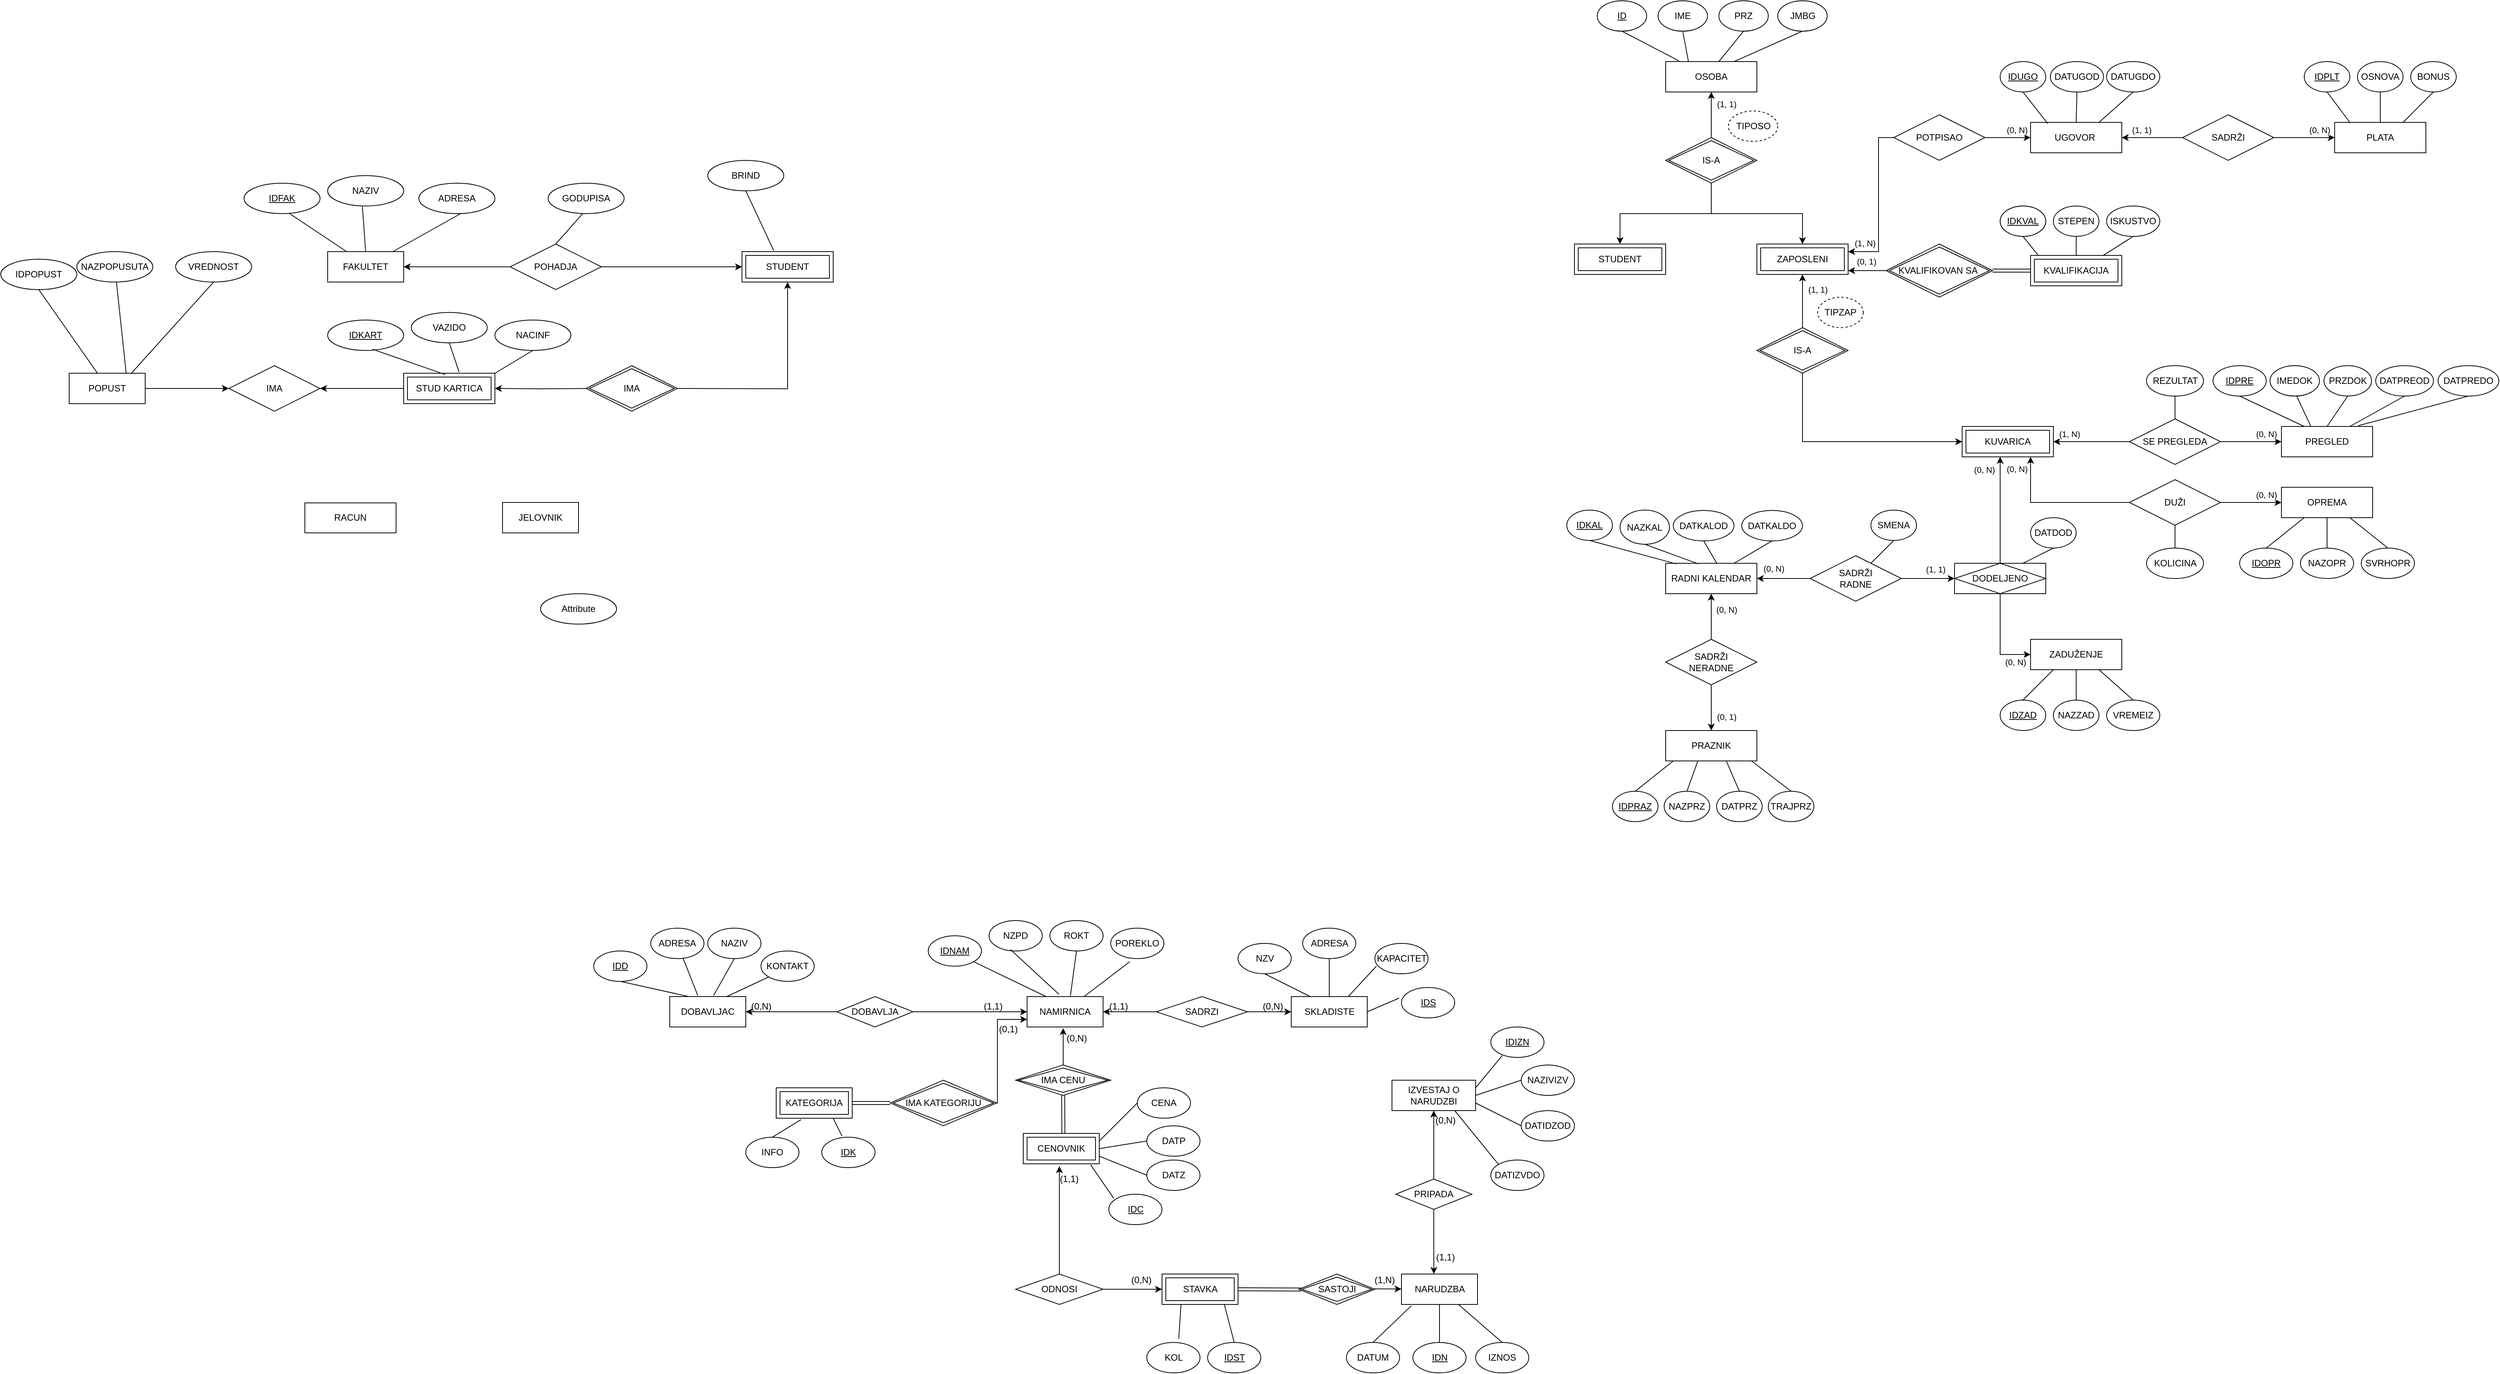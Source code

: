 <mxfile version="21.2.9" type="github">
  <diagram name="Page-1" id="e56a1550-8fbb-45ad-956c-1786394a9013">
    <mxGraphModel dx="3428" dy="930" grid="1" gridSize="10" guides="1" tooltips="1" connect="1" arrows="1" fold="1" page="1" pageScale="1" pageWidth="1700" pageHeight="1100" background="none" math="0" shadow="0">
      <root>
        <mxCell id="0" />
        <mxCell id="1" parent="0" />
        <mxCell id="bUNf0cNvldC5ubmhBDVS-56" value="PREGLED" style="whiteSpace=wrap;html=1;align=center;" parent="1" vertex="1">
          <mxGeometry x="1610" y="600" width="120" height="40" as="geometry" />
        </mxCell>
        <mxCell id="bUNf0cNvldC5ubmhBDVS-64" value="" style="endArrow=none;html=1;rounded=0;entryX=0.25;entryY=0;entryDx=0;entryDy=0;exitX=0.5;exitY=1;exitDx=0;exitDy=0;" parent="1" source="bUNf0cNvldC5ubmhBDVS-73" target="bUNf0cNvldC5ubmhBDVS-56" edge="1">
          <mxGeometry relative="1" as="geometry">
            <mxPoint x="1480" y="540" as="sourcePoint" />
            <mxPoint x="1480" y="590" as="targetPoint" />
          </mxGeometry>
        </mxCell>
        <mxCell id="bUNf0cNvldC5ubmhBDVS-65" value="" style="resizable=0;html=1;whiteSpace=wrap;align=right;verticalAlign=bottom;" parent="bUNf0cNvldC5ubmhBDVS-64" connectable="0" vertex="1">
          <mxGeometry x="1" relative="1" as="geometry" />
        </mxCell>
        <mxCell id="bUNf0cNvldC5ubmhBDVS-131" style="edgeStyle=orthogonalEdgeStyle;rounded=0;orthogonalLoop=1;jettySize=auto;html=1;" parent="1" source="bUNf0cNvldC5ubmhBDVS-70" target="bUNf0cNvldC5ubmhBDVS-122" edge="1">
          <mxGeometry relative="1" as="geometry">
            <Array as="points">
              <mxPoint x="1380" y="620" />
              <mxPoint x="1380" y="620" />
            </Array>
          </mxGeometry>
        </mxCell>
        <mxCell id="bUNf0cNvldC5ubmhBDVS-150" value="(1, N)" style="edgeLabel;html=1;align=center;verticalAlign=middle;resizable=0;points=[];" parent="bUNf0cNvldC5ubmhBDVS-131" vertex="1" connectable="0">
          <mxGeometry x="0.77" y="-1" relative="1" as="geometry">
            <mxPoint x="9" y="-9" as="offset" />
          </mxGeometry>
        </mxCell>
        <mxCell id="bUNf0cNvldC5ubmhBDVS-132" style="edgeStyle=orthogonalEdgeStyle;rounded=0;orthogonalLoop=1;jettySize=auto;html=1;" parent="1" source="bUNf0cNvldC5ubmhBDVS-70" target="bUNf0cNvldC5ubmhBDVS-56" edge="1">
          <mxGeometry relative="1" as="geometry">
            <Array as="points">
              <mxPoint x="1590" y="620" />
              <mxPoint x="1590" y="620" />
            </Array>
          </mxGeometry>
        </mxCell>
        <mxCell id="bUNf0cNvldC5ubmhBDVS-151" value="(0, N)" style="edgeLabel;html=1;align=center;verticalAlign=middle;resizable=0;points=[];" parent="bUNf0cNvldC5ubmhBDVS-132" vertex="1" connectable="0">
          <mxGeometry x="0.716" relative="1" as="geometry">
            <mxPoint x="-9" y="-10" as="offset" />
          </mxGeometry>
        </mxCell>
        <mxCell id="bUNf0cNvldC5ubmhBDVS-70" value="SE PREGLEDA" style="shape=rhombus;perimeter=rhombusPerimeter;whiteSpace=wrap;html=1;align=center;" parent="1" vertex="1">
          <mxGeometry x="1410" y="590" width="120" height="60" as="geometry" />
        </mxCell>
        <mxCell id="bUNf0cNvldC5ubmhBDVS-73" value="&lt;u&gt;IDPRE&lt;/u&gt;" style="ellipse;whiteSpace=wrap;html=1;align=center;" parent="1" vertex="1">
          <mxGeometry x="1520" y="520" width="70" height="40" as="geometry" />
        </mxCell>
        <mxCell id="bUNf0cNvldC5ubmhBDVS-76" value="OPREMA" style="whiteSpace=wrap;html=1;align=center;" parent="1" vertex="1">
          <mxGeometry x="1610" y="680" width="120" height="40" as="geometry" />
        </mxCell>
        <mxCell id="bUNf0cNvldC5ubmhBDVS-79" value="" style="edgeStyle=orthogonalEdgeStyle;rounded=0;orthogonalLoop=1;jettySize=auto;html=1;" parent="1" source="bUNf0cNvldC5ubmhBDVS-77" target="bUNf0cNvldC5ubmhBDVS-76" edge="1">
          <mxGeometry relative="1" as="geometry">
            <Array as="points">
              <mxPoint x="1560" y="700" />
              <mxPoint x="1560" y="700" />
            </Array>
          </mxGeometry>
        </mxCell>
        <mxCell id="bUNf0cNvldC5ubmhBDVS-154" value="(0, N)" style="edgeLabel;html=1;align=center;verticalAlign=middle;resizable=0;points=[];" parent="bUNf0cNvldC5ubmhBDVS-79" vertex="1" connectable="0">
          <mxGeometry x="0.692" relative="1" as="geometry">
            <mxPoint x="-8" y="-10" as="offset" />
          </mxGeometry>
        </mxCell>
        <mxCell id="bUNf0cNvldC5ubmhBDVS-138" style="edgeStyle=orthogonalEdgeStyle;rounded=0;orthogonalLoop=1;jettySize=auto;html=1;entryX=0.75;entryY=1;entryDx=0;entryDy=0;" parent="1" source="bUNf0cNvldC5ubmhBDVS-77" target="bUNf0cNvldC5ubmhBDVS-122" edge="1">
          <mxGeometry relative="1" as="geometry" />
        </mxCell>
        <mxCell id="bUNf0cNvldC5ubmhBDVS-155" value="(0, N)" style="edgeLabel;html=1;align=center;verticalAlign=middle;resizable=0;points=[];" parent="bUNf0cNvldC5ubmhBDVS-138" vertex="1" connectable="0">
          <mxGeometry x="0.842" y="1" relative="1" as="geometry">
            <mxPoint x="-17" y="1" as="offset" />
          </mxGeometry>
        </mxCell>
        <mxCell id="bUNf0cNvldC5ubmhBDVS-77" value="DUŽI" style="rhombus;whiteSpace=wrap;html=1;" parent="1" vertex="1">
          <mxGeometry x="1410" y="670" width="120" height="60" as="geometry" />
        </mxCell>
        <mxCell id="bUNf0cNvldC5ubmhBDVS-85" value="ZADUŽENJE" style="whiteSpace=wrap;html=1;align=center;" parent="1" vertex="1">
          <mxGeometry x="1280" y="880" width="120" height="40" as="geometry" />
        </mxCell>
        <mxCell id="bUNf0cNvldC5ubmhBDVS-87" style="edgeStyle=orthogonalEdgeStyle;rounded=0;orthogonalLoop=1;jettySize=auto;html=1;exitX=0.5;exitY=1;exitDx=0;exitDy=0;" parent="1" source="bUNf0cNvldC5ubmhBDVS-77" target="bUNf0cNvldC5ubmhBDVS-77" edge="1">
          <mxGeometry relative="1" as="geometry" />
        </mxCell>
        <mxCell id="bUNf0cNvldC5ubmhBDVS-90" style="edgeStyle=orthogonalEdgeStyle;rounded=0;orthogonalLoop=1;jettySize=auto;html=1;entryX=0;entryY=0.5;entryDx=0;entryDy=0;exitX=0.5;exitY=1;exitDx=0;exitDy=0;" parent="1" source="bUNf0cNvldC5ubmhBDVS-244" target="bUNf0cNvldC5ubmhBDVS-85" edge="1">
          <mxGeometry relative="1" as="geometry">
            <mxPoint x="1240.034" y="829.979" as="sourcePoint" />
          </mxGeometry>
        </mxCell>
        <mxCell id="bUNf0cNvldC5ubmhBDVS-153" value="(0, N)" style="edgeLabel;html=1;align=center;verticalAlign=middle;resizable=0;points=[];" parent="bUNf0cNvldC5ubmhBDVS-90" vertex="1" connectable="0">
          <mxGeometry x="0.667" y="-1" relative="1" as="geometry">
            <mxPoint y="9" as="offset" />
          </mxGeometry>
        </mxCell>
        <mxCell id="bUNf0cNvldC5ubmhBDVS-92" value="DATDOD" style="ellipse;whiteSpace=wrap;html=1;align=center;" parent="1" vertex="1">
          <mxGeometry x="1280" y="720" width="60" height="40" as="geometry" />
        </mxCell>
        <mxCell id="bUNf0cNvldC5ubmhBDVS-116" value="OSOBA" style="whiteSpace=wrap;html=1;align=center;" parent="1" vertex="1">
          <mxGeometry x="800" y="120" width="120" height="40" as="geometry" />
        </mxCell>
        <mxCell id="bUNf0cNvldC5ubmhBDVS-120" value="" style="edgeStyle=orthogonalEdgeStyle;rounded=0;orthogonalLoop=1;jettySize=auto;html=1;" parent="1" source="bUNf0cNvldC5ubmhBDVS-118" target="bUNf0cNvldC5ubmhBDVS-116" edge="1">
          <mxGeometry relative="1" as="geometry" />
        </mxCell>
        <mxCell id="bUNf0cNvldC5ubmhBDVS-278" value="(1, 1)" style="edgeLabel;html=1;align=center;verticalAlign=middle;resizable=0;points=[];" parent="bUNf0cNvldC5ubmhBDVS-120" connectable="0" vertex="1">
          <mxGeometry x="0.306" y="-1" relative="1" as="geometry">
            <mxPoint x="19" y="-5" as="offset" />
          </mxGeometry>
        </mxCell>
        <mxCell id="bUNf0cNvldC5ubmhBDVS-125" style="edgeStyle=orthogonalEdgeStyle;rounded=0;orthogonalLoop=1;jettySize=auto;html=1;entryX=0.5;entryY=0;entryDx=0;entryDy=0;" parent="1" source="bUNf0cNvldC5ubmhBDVS-118" target="bUNf0cNvldC5ubmhBDVS-121" edge="1">
          <mxGeometry relative="1" as="geometry" />
        </mxCell>
        <mxCell id="bUNf0cNvldC5ubmhBDVS-149" style="edgeStyle=orthogonalEdgeStyle;rounded=0;orthogonalLoop=1;jettySize=auto;html=1;" parent="1" source="bUNf0cNvldC5ubmhBDVS-118" target="bUNf0cNvldC5ubmhBDVS-147" edge="1">
          <mxGeometry relative="1" as="geometry" />
        </mxCell>
        <mxCell id="bUNf0cNvldC5ubmhBDVS-118" value="IS-A" style="shape=rhombus;double=1;perimeter=rhombusPerimeter;whiteSpace=wrap;html=1;align=center;" parent="1" vertex="1">
          <mxGeometry x="800" y="220" width="120" height="60" as="geometry" />
        </mxCell>
        <mxCell id="bUNf0cNvldC5ubmhBDVS-121" value="STUDENT" style="shape=ext;margin=3;double=1;whiteSpace=wrap;html=1;align=center;" parent="1" vertex="1">
          <mxGeometry x="680" y="360" width="120" height="40" as="geometry" />
        </mxCell>
        <mxCell id="bUNf0cNvldC5ubmhBDVS-122" value="KUVARICA" style="shape=ext;margin=3;double=1;whiteSpace=wrap;html=1;align=center;" parent="1" vertex="1">
          <mxGeometry x="1190" y="600" width="120" height="40" as="geometry" />
        </mxCell>
        <mxCell id="bUNf0cNvldC5ubmhBDVS-133" value="REZULTAT" style="ellipse;whiteSpace=wrap;html=1;align=center;" parent="1" vertex="1">
          <mxGeometry x="1432.5" y="520" width="75" height="40" as="geometry" />
        </mxCell>
        <mxCell id="bUNf0cNvldC5ubmhBDVS-135" value="" style="endArrow=none;html=1;rounded=0;entryX=0.5;entryY=0;entryDx=0;entryDy=0;exitX=0.5;exitY=1;exitDx=0;exitDy=0;" parent="1" source="bUNf0cNvldC5ubmhBDVS-133" target="bUNf0cNvldC5ubmhBDVS-70" edge="1">
          <mxGeometry relative="1" as="geometry">
            <mxPoint x="1455" y="532" as="sourcePoint" />
            <mxPoint x="1485" y="610" as="targetPoint" />
          </mxGeometry>
        </mxCell>
        <mxCell id="bUNf0cNvldC5ubmhBDVS-136" value="" style="resizable=0;html=1;whiteSpace=wrap;align=right;verticalAlign=bottom;" parent="bUNf0cNvldC5ubmhBDVS-135" connectable="0" vertex="1">
          <mxGeometry x="1" relative="1" as="geometry" />
        </mxCell>
        <mxCell id="bUNf0cNvldC5ubmhBDVS-139" value="&lt;u&gt;ID&lt;/u&gt;" style="ellipse;whiteSpace=wrap;html=1;align=center;" parent="1" vertex="1">
          <mxGeometry x="710" y="40" width="65" height="40" as="geometry" />
        </mxCell>
        <mxCell id="bUNf0cNvldC5ubmhBDVS-140" value="IME" style="ellipse;whiteSpace=wrap;html=1;align=center;" parent="1" vertex="1">
          <mxGeometry x="790" y="40" width="65" height="40" as="geometry" />
        </mxCell>
        <mxCell id="bUNf0cNvldC5ubmhBDVS-141" value="PRZ" style="ellipse;whiteSpace=wrap;html=1;align=center;" parent="1" vertex="1">
          <mxGeometry x="870" y="40" width="65" height="40" as="geometry" />
        </mxCell>
        <mxCell id="bUNf0cNvldC5ubmhBDVS-142" value="JMBG" style="ellipse;whiteSpace=wrap;html=1;align=center;" parent="1" vertex="1">
          <mxGeometry x="947.5" y="40" width="65" height="40" as="geometry" />
        </mxCell>
        <mxCell id="bUNf0cNvldC5ubmhBDVS-143" value="" style="endArrow=none;html=1;rounded=0;exitX=0.5;exitY=1;exitDx=0;exitDy=0;entryX=0.146;entryY=-0.024;entryDx=0;entryDy=0;entryPerimeter=0;" parent="1" source="bUNf0cNvldC5ubmhBDVS-139" target="bUNf0cNvldC5ubmhBDVS-116" edge="1">
          <mxGeometry relative="1" as="geometry">
            <mxPoint x="1000" y="580" as="sourcePoint" />
            <mxPoint x="1160" y="580" as="targetPoint" />
          </mxGeometry>
        </mxCell>
        <mxCell id="bUNf0cNvldC5ubmhBDVS-144" value="" style="endArrow=none;html=1;rounded=0;exitX=0.5;exitY=1;exitDx=0;exitDy=0;entryX=0.25;entryY=0;entryDx=0;entryDy=0;" parent="1" source="bUNf0cNvldC5ubmhBDVS-140" target="bUNf0cNvldC5ubmhBDVS-116" edge="1">
          <mxGeometry relative="1" as="geometry">
            <mxPoint x="798.5" y="60" as="sourcePoint" />
            <mxPoint x="921.5" y="119" as="targetPoint" />
          </mxGeometry>
        </mxCell>
        <mxCell id="bUNf0cNvldC5ubmhBDVS-145" value="" style="endArrow=none;html=1;rounded=0;exitX=0.5;exitY=1;exitDx=0;exitDy=0;entryX=0.583;entryY=0;entryDx=0;entryDy=0;entryPerimeter=0;" parent="1" source="bUNf0cNvldC5ubmhBDVS-141" target="bUNf0cNvldC5ubmhBDVS-116" edge="1">
          <mxGeometry relative="1" as="geometry">
            <mxPoint x="715" y="80" as="sourcePoint" />
            <mxPoint x="838" y="139" as="targetPoint" />
          </mxGeometry>
        </mxCell>
        <mxCell id="bUNf0cNvldC5ubmhBDVS-146" value="" style="endArrow=none;html=1;rounded=0;exitX=0.5;exitY=1;exitDx=0;exitDy=0;entryX=0.75;entryY=0;entryDx=0;entryDy=0;" parent="1" source="bUNf0cNvldC5ubmhBDVS-142" target="bUNf0cNvldC5ubmhBDVS-116" edge="1">
          <mxGeometry relative="1" as="geometry">
            <mxPoint x="725" y="90" as="sourcePoint" />
            <mxPoint x="900" y="120" as="targetPoint" />
          </mxGeometry>
        </mxCell>
        <mxCell id="bUNf0cNvldC5ubmhBDVS-147" value="ZAPOSLENI" style="shape=ext;margin=3;double=1;whiteSpace=wrap;html=1;align=center;" parent="1" vertex="1">
          <mxGeometry x="920" y="360" width="120" height="40" as="geometry" />
        </mxCell>
        <mxCell id="bUNf0cNvldC5ubmhBDVS-157" value="KOLICINA" style="ellipse;whiteSpace=wrap;html=1;align=center;" parent="1" vertex="1">
          <mxGeometry x="1432.5" y="760" width="75" height="40" as="geometry" />
        </mxCell>
        <mxCell id="bUNf0cNvldC5ubmhBDVS-158" value="" style="endArrow=none;html=1;rounded=0;exitX=0.5;exitY=1;exitDx=0;exitDy=0;entryX=0.5;entryY=0;entryDx=0;entryDy=0;" parent="1" source="bUNf0cNvldC5ubmhBDVS-77" target="bUNf0cNvldC5ubmhBDVS-157" edge="1">
          <mxGeometry relative="1" as="geometry">
            <mxPoint x="1370" y="480" as="sourcePoint" />
            <mxPoint x="1530" y="480" as="targetPoint" />
          </mxGeometry>
        </mxCell>
        <mxCell id="bUNf0cNvldC5ubmhBDVS-159" value="UGOVOR&amp;nbsp;" style="whiteSpace=wrap;html=1;align=center;" parent="1" vertex="1">
          <mxGeometry x="1280" y="200" width="120" height="40" as="geometry" />
        </mxCell>
        <mxCell id="bUNf0cNvldC5ubmhBDVS-160" value="PLATA" style="whiteSpace=wrap;html=1;align=center;" parent="1" vertex="1">
          <mxGeometry x="1680" y="200" width="120" height="40" as="geometry" />
        </mxCell>
        <mxCell id="bUNf0cNvldC5ubmhBDVS-169" style="edgeStyle=orthogonalEdgeStyle;rounded=0;orthogonalLoop=1;jettySize=auto;html=1;entryX=0;entryY=0.5;entryDx=0;entryDy=0;" parent="1" source="bUNf0cNvldC5ubmhBDVS-161" target="bUNf0cNvldC5ubmhBDVS-159" edge="1">
          <mxGeometry relative="1" as="geometry" />
        </mxCell>
        <mxCell id="bUNf0cNvldC5ubmhBDVS-180" value="(0, N)" style="edgeLabel;html=1;align=center;verticalAlign=middle;resizable=0;points=[];" parent="bUNf0cNvldC5ubmhBDVS-169" vertex="1" connectable="0">
          <mxGeometry x="0.383" relative="1" as="geometry">
            <mxPoint y="-10" as="offset" />
          </mxGeometry>
        </mxCell>
        <mxCell id="bUNf0cNvldC5ubmhBDVS-173" style="edgeStyle=orthogonalEdgeStyle;rounded=0;orthogonalLoop=1;jettySize=auto;html=1;entryX=1;entryY=0.25;entryDx=0;entryDy=0;" parent="1" source="bUNf0cNvldC5ubmhBDVS-161" target="bUNf0cNvldC5ubmhBDVS-147" edge="1">
          <mxGeometry relative="1" as="geometry">
            <Array as="points">
              <mxPoint x="1080" y="220" />
              <mxPoint x="1080" y="370" />
            </Array>
          </mxGeometry>
        </mxCell>
        <mxCell id="bUNf0cNvldC5ubmhBDVS-177" value="(1, N)" style="edgeLabel;html=1;align=center;verticalAlign=middle;resizable=0;points=[];" parent="bUNf0cNvldC5ubmhBDVS-173" vertex="1" connectable="0">
          <mxGeometry x="0.822" y="1" relative="1" as="geometry">
            <mxPoint x="3" y="-12" as="offset" />
          </mxGeometry>
        </mxCell>
        <mxCell id="bUNf0cNvldC5ubmhBDVS-161" value="POTPISAO" style="shape=rhombus;perimeter=rhombusPerimeter;whiteSpace=wrap;html=1;align=center;" parent="1" vertex="1">
          <mxGeometry x="1100" y="190" width="120" height="60" as="geometry" />
        </mxCell>
        <mxCell id="bUNf0cNvldC5ubmhBDVS-165" style="edgeStyle=orthogonalEdgeStyle;rounded=0;orthogonalLoop=1;jettySize=auto;html=1;entryX=1;entryY=0.5;entryDx=0;entryDy=0;" parent="1" source="bUNf0cNvldC5ubmhBDVS-164" target="bUNf0cNvldC5ubmhBDVS-159" edge="1">
          <mxGeometry relative="1" as="geometry" />
        </mxCell>
        <mxCell id="bUNf0cNvldC5ubmhBDVS-220" value="(1, 1)" style="edgeLabel;html=1;align=center;verticalAlign=middle;resizable=0;points=[];" parent="bUNf0cNvldC5ubmhBDVS-165" connectable="0" vertex="1">
          <mxGeometry x="0.302" relative="1" as="geometry">
            <mxPoint x="-2" y="-10" as="offset" />
          </mxGeometry>
        </mxCell>
        <mxCell id="bUNf0cNvldC5ubmhBDVS-166" style="edgeStyle=orthogonalEdgeStyle;rounded=0;orthogonalLoop=1;jettySize=auto;html=1;entryX=0;entryY=0.5;entryDx=0;entryDy=0;" parent="1" source="bUNf0cNvldC5ubmhBDVS-164" target="bUNf0cNvldC5ubmhBDVS-160" edge="1">
          <mxGeometry relative="1" as="geometry" />
        </mxCell>
        <mxCell id="bUNf0cNvldC5ubmhBDVS-175" value="(0, N)" style="edgeLabel;html=1;align=center;verticalAlign=middle;resizable=0;points=[];" parent="bUNf0cNvldC5ubmhBDVS-166" vertex="1" connectable="0">
          <mxGeometry x="0.65" y="1" relative="1" as="geometry">
            <mxPoint x="-6" y="-9" as="offset" />
          </mxGeometry>
        </mxCell>
        <mxCell id="bUNf0cNvldC5ubmhBDVS-164" value="SADRŽI" style="shape=rhombus;perimeter=rhombusPerimeter;whiteSpace=wrap;html=1;align=center;" parent="1" vertex="1">
          <mxGeometry x="1480" y="190" width="120" height="60" as="geometry" />
        </mxCell>
        <mxCell id="bUNf0cNvldC5ubmhBDVS-181" value="&lt;u&gt;IDPLT&lt;/u&gt;" style="ellipse;whiteSpace=wrap;html=1;align=center;" parent="1" vertex="1">
          <mxGeometry x="1640" y="120" width="60" height="40" as="geometry" />
        </mxCell>
        <mxCell id="bUNf0cNvldC5ubmhBDVS-182" value="BONUS" style="ellipse;whiteSpace=wrap;html=1;align=center;" parent="1" vertex="1">
          <mxGeometry x="1780" y="120" width="60" height="40" as="geometry" />
        </mxCell>
        <mxCell id="bUNf0cNvldC5ubmhBDVS-183" value="OSNOVA" style="ellipse;whiteSpace=wrap;html=1;align=center;" parent="1" vertex="1">
          <mxGeometry x="1710" y="120" width="60" height="40" as="geometry" />
        </mxCell>
        <mxCell id="bUNf0cNvldC5ubmhBDVS-184" value="" style="endArrow=none;html=1;rounded=0;exitX=0.5;exitY=1;exitDx=0;exitDy=0;entryX=0.167;entryY=0;entryDx=0;entryDy=0;entryPerimeter=0;" parent="1" source="bUNf0cNvldC5ubmhBDVS-181" target="bUNf0cNvldC5ubmhBDVS-160" edge="1">
          <mxGeometry relative="1" as="geometry">
            <mxPoint x="1590" y="110" as="sourcePoint" />
            <mxPoint x="1750" y="110" as="targetPoint" />
          </mxGeometry>
        </mxCell>
        <mxCell id="bUNf0cNvldC5ubmhBDVS-185" value="" style="endArrow=none;html=1;rounded=0;entryX=0.5;entryY=1;entryDx=0;entryDy=0;" parent="1" target="bUNf0cNvldC5ubmhBDVS-183" edge="1">
          <mxGeometry relative="1" as="geometry">
            <mxPoint x="1740" y="200" as="sourcePoint" />
            <mxPoint x="1750" y="110" as="targetPoint" />
          </mxGeometry>
        </mxCell>
        <mxCell id="bUNf0cNvldC5ubmhBDVS-186" value="" style="endArrow=none;html=1;rounded=0;entryX=0.5;entryY=1;entryDx=0;entryDy=0;exitX=0.75;exitY=0;exitDx=0;exitDy=0;" parent="1" source="bUNf0cNvldC5ubmhBDVS-160" edge="1">
          <mxGeometry relative="1" as="geometry">
            <mxPoint x="1809.76" y="200" as="sourcePoint" />
            <mxPoint x="1809.76" y="160" as="targetPoint" />
          </mxGeometry>
        </mxCell>
        <mxCell id="bUNf0cNvldC5ubmhBDVS-187" value="&lt;u&gt;IDUGO&lt;/u&gt;" style="ellipse;whiteSpace=wrap;html=1;align=center;" parent="1" vertex="1">
          <mxGeometry x="1240" y="120" width="60" height="40" as="geometry" />
        </mxCell>
        <mxCell id="bUNf0cNvldC5ubmhBDVS-188" value="DATUGOD" style="ellipse;whiteSpace=wrap;html=1;align=center;" parent="1" vertex="1">
          <mxGeometry x="1306" y="120" width="70" height="40" as="geometry" />
        </mxCell>
        <mxCell id="bUNf0cNvldC5ubmhBDVS-189" value="DATUGDO" style="ellipse;whiteSpace=wrap;html=1;align=center;" parent="1" vertex="1">
          <mxGeometry x="1380" y="120" width="70" height="40" as="geometry" />
        </mxCell>
        <mxCell id="bUNf0cNvldC5ubmhBDVS-190" value="" style="endArrow=none;html=1;rounded=0;exitX=0.5;exitY=1;exitDx=0;exitDy=0;entryX=0.188;entryY=0.039;entryDx=0;entryDy=0;entryPerimeter=0;" parent="1" source="bUNf0cNvldC5ubmhBDVS-187" target="bUNf0cNvldC5ubmhBDVS-159" edge="1">
          <mxGeometry relative="1" as="geometry">
            <mxPoint x="1410" y="180" as="sourcePoint" />
            <mxPoint x="1570" y="180" as="targetPoint" />
          </mxGeometry>
        </mxCell>
        <mxCell id="bUNf0cNvldC5ubmhBDVS-191" value="" style="endArrow=none;html=1;rounded=0;exitX=0.5;exitY=1;exitDx=0;exitDy=0;entryX=0.5;entryY=0;entryDx=0;entryDy=0;" parent="1" source="bUNf0cNvldC5ubmhBDVS-188" target="bUNf0cNvldC5ubmhBDVS-159" edge="1">
          <mxGeometry relative="1" as="geometry">
            <mxPoint x="1280" y="170" as="sourcePoint" />
            <mxPoint x="1313" y="212" as="targetPoint" />
          </mxGeometry>
        </mxCell>
        <mxCell id="bUNf0cNvldC5ubmhBDVS-192" value="" style="endArrow=none;html=1;rounded=0;exitX=0.5;exitY=1;exitDx=0;exitDy=0;entryX=0.75;entryY=0;entryDx=0;entryDy=0;" parent="1" source="bUNf0cNvldC5ubmhBDVS-189" target="bUNf0cNvldC5ubmhBDVS-159" edge="1">
          <mxGeometry relative="1" as="geometry">
            <mxPoint x="1350" y="170" as="sourcePoint" />
            <mxPoint x="1350" y="210" as="targetPoint" />
          </mxGeometry>
        </mxCell>
        <mxCell id="bUNf0cNvldC5ubmhBDVS-194" value="DATPREOD" style="ellipse;whiteSpace=wrap;html=1;align=center;" parent="1" vertex="1">
          <mxGeometry x="1734" y="520" width="76" height="40" as="geometry" />
        </mxCell>
        <mxCell id="bUNf0cNvldC5ubmhBDVS-196" value="DATPREDO" style="ellipse;whiteSpace=wrap;html=1;align=center;" parent="1" vertex="1">
          <mxGeometry x="1816" y="520" width="80" height="40" as="geometry" />
        </mxCell>
        <mxCell id="bUNf0cNvldC5ubmhBDVS-197" value="" style="endArrow=none;html=1;rounded=0;exitX=0.5;exitY=1;exitDx=0;exitDy=0;entryX=0.843;entryY=-0.025;entryDx=0;entryDy=0;entryPerimeter=0;" parent="1" source="bUNf0cNvldC5ubmhBDVS-196" target="bUNf0cNvldC5ubmhBDVS-56" edge="1">
          <mxGeometry relative="1" as="geometry">
            <mxPoint x="1455" y="580" as="sourcePoint" />
            <mxPoint x="1835" y="600" as="targetPoint" />
          </mxGeometry>
        </mxCell>
        <mxCell id="bUNf0cNvldC5ubmhBDVS-198" value="&lt;u&gt;IDOPR&lt;/u&gt;" style="ellipse;whiteSpace=wrap;html=1;align=center;" parent="1" vertex="1">
          <mxGeometry x="1555" y="760" width="70" height="40" as="geometry" />
        </mxCell>
        <mxCell id="bUNf0cNvldC5ubmhBDVS-199" value="NAZOPR" style="ellipse;whiteSpace=wrap;html=1;align=center;" parent="1" vertex="1">
          <mxGeometry x="1635" y="760" width="70" height="40" as="geometry" />
        </mxCell>
        <mxCell id="bUNf0cNvldC5ubmhBDVS-201" value="SVRHOPR" style="ellipse;whiteSpace=wrap;html=1;align=center;" parent="1" vertex="1">
          <mxGeometry x="1715" y="760" width="70" height="40" as="geometry" />
        </mxCell>
        <mxCell id="bUNf0cNvldC5ubmhBDVS-202" value="" style="endArrow=none;html=1;rounded=0;exitX=0.5;exitY=0;exitDx=0;exitDy=0;entryX=0.25;entryY=1;entryDx=0;entryDy=0;" parent="1" source="bUNf0cNvldC5ubmhBDVS-198" target="bUNf0cNvldC5ubmhBDVS-76" edge="1">
          <mxGeometry relative="1" as="geometry">
            <mxPoint x="1710" y="590" as="sourcePoint" />
            <mxPoint x="1660" y="720" as="targetPoint" />
          </mxGeometry>
        </mxCell>
        <mxCell id="bUNf0cNvldC5ubmhBDVS-203" value="" style="endArrow=none;html=1;rounded=0;exitX=0.5;exitY=0;exitDx=0;exitDy=0;entryX=0.5;entryY=1;entryDx=0;entryDy=0;" parent="1" source="bUNf0cNvldC5ubmhBDVS-199" target="bUNf0cNvldC5ubmhBDVS-76" edge="1">
          <mxGeometry relative="1" as="geometry">
            <mxPoint x="1600" y="770" as="sourcePoint" />
            <mxPoint x="1650" y="730" as="targetPoint" />
          </mxGeometry>
        </mxCell>
        <mxCell id="bUNf0cNvldC5ubmhBDVS-204" value="" style="endArrow=none;html=1;rounded=0;exitX=0.5;exitY=0;exitDx=0;exitDy=0;entryX=0.75;entryY=1;entryDx=0;entryDy=0;" parent="1" source="bUNf0cNvldC5ubmhBDVS-201" target="bUNf0cNvldC5ubmhBDVS-76" edge="1">
          <mxGeometry relative="1" as="geometry">
            <mxPoint x="1680" y="770" as="sourcePoint" />
            <mxPoint x="1680" y="730" as="targetPoint" />
          </mxGeometry>
        </mxCell>
        <mxCell id="bUNf0cNvldC5ubmhBDVS-206" style="edgeStyle=orthogonalEdgeStyle;rounded=0;orthogonalLoop=1;jettySize=auto;html=1;entryX=0.5;entryY=1;entryDx=0;entryDy=0;" parent="1" source="bUNf0cNvldC5ubmhBDVS-205" target="bUNf0cNvldC5ubmhBDVS-147" edge="1">
          <mxGeometry relative="1" as="geometry" />
        </mxCell>
        <mxCell id="bUNf0cNvldC5ubmhBDVS-274" value="(1, 1)" style="edgeLabel;html=1;align=center;verticalAlign=middle;resizable=0;points=[];" parent="bUNf0cNvldC5ubmhBDVS-206" connectable="0" vertex="1">
          <mxGeometry x="0.31" relative="1" as="geometry">
            <mxPoint x="20" y="-4" as="offset" />
          </mxGeometry>
        </mxCell>
        <mxCell id="bUNf0cNvldC5ubmhBDVS-273" style="edgeStyle=orthogonalEdgeStyle;rounded=0;orthogonalLoop=1;jettySize=auto;html=1;entryX=0;entryY=0.5;entryDx=0;entryDy=0;exitX=0.5;exitY=1;exitDx=0;exitDy=0;" parent="1" source="bUNf0cNvldC5ubmhBDVS-205" target="bUNf0cNvldC5ubmhBDVS-122" edge="1">
          <mxGeometry relative="1" as="geometry" />
        </mxCell>
        <mxCell id="bUNf0cNvldC5ubmhBDVS-205" value="IS-A" style="shape=rhombus;double=1;perimeter=rhombusPerimeter;whiteSpace=wrap;html=1;align=center;" parent="1" vertex="1">
          <mxGeometry x="920" y="470" width="120" height="60" as="geometry" />
        </mxCell>
        <mxCell id="bUNf0cNvldC5ubmhBDVS-208" value="&lt;u&gt;IDZAD&lt;/u&gt;" style="ellipse;whiteSpace=wrap;html=1;align=center;" parent="1" vertex="1">
          <mxGeometry x="1240" y="960" width="60" height="40" as="geometry" />
        </mxCell>
        <mxCell id="bUNf0cNvldC5ubmhBDVS-209" value="VREMEIZ" style="ellipse;whiteSpace=wrap;html=1;align=center;" parent="1" vertex="1">
          <mxGeometry x="1380" y="960" width="70" height="40" as="geometry" />
        </mxCell>
        <mxCell id="bUNf0cNvldC5ubmhBDVS-210" value="NAZZAD" style="ellipse;whiteSpace=wrap;html=1;align=center;" parent="1" vertex="1">
          <mxGeometry x="1310" y="960" width="60" height="40" as="geometry" />
        </mxCell>
        <mxCell id="bUNf0cNvldC5ubmhBDVS-212" value="" style="endArrow=none;html=1;rounded=0;exitX=0.5;exitY=0;exitDx=0;exitDy=0;entryX=0.25;entryY=1;entryDx=0;entryDy=0;" parent="1" source="bUNf0cNvldC5ubmhBDVS-208" target="bUNf0cNvldC5ubmhBDVS-85" edge="1">
          <mxGeometry relative="1" as="geometry">
            <mxPoint x="1320" y="640" as="sourcePoint" />
            <mxPoint x="1480" y="640" as="targetPoint" />
          </mxGeometry>
        </mxCell>
        <mxCell id="bUNf0cNvldC5ubmhBDVS-213" value="" style="endArrow=none;html=1;rounded=0;exitX=0.5;exitY=0;exitDx=0;exitDy=0;entryX=0.5;entryY=1;entryDx=0;entryDy=0;" parent="1" source="bUNf0cNvldC5ubmhBDVS-210" target="bUNf0cNvldC5ubmhBDVS-85" edge="1">
          <mxGeometry relative="1" as="geometry">
            <mxPoint x="1280" y="970" as="sourcePoint" />
            <mxPoint x="1320" y="930" as="targetPoint" />
          </mxGeometry>
        </mxCell>
        <mxCell id="bUNf0cNvldC5ubmhBDVS-214" value="" style="endArrow=none;html=1;rounded=0;exitX=0.5;exitY=0;exitDx=0;exitDy=0;entryX=0.75;entryY=1;entryDx=0;entryDy=0;" parent="1" source="bUNf0cNvldC5ubmhBDVS-209" target="bUNf0cNvldC5ubmhBDVS-85" edge="1">
          <mxGeometry relative="1" as="geometry">
            <mxPoint x="1290" y="980" as="sourcePoint" />
            <mxPoint x="1330" y="940" as="targetPoint" />
          </mxGeometry>
        </mxCell>
        <mxCell id="Y-CXUxym0TZlI0GYsN8G-2" value="NAMIRNICA" style="whiteSpace=wrap;html=1;align=center;" parent="1" vertex="1">
          <mxGeometry x="-40" y="1350" width="100" height="40" as="geometry" />
        </mxCell>
        <mxCell id="bUNf0cNvldC5ubmhBDVS-215" value="IMEDOK" style="ellipse;whiteSpace=wrap;html=1;align=center;" parent="1" vertex="1">
          <mxGeometry x="1595" y="520" width="65" height="40" as="geometry" />
        </mxCell>
        <mxCell id="Y-CXUxym0TZlI0GYsN8G-3" value="IDNAM" style="ellipse;whiteSpace=wrap;html=1;align=center;fontStyle=4;" parent="1" vertex="1">
          <mxGeometry x="-170" y="1270" width="70" height="40" as="geometry" />
        </mxCell>
        <mxCell id="bUNf0cNvldC5ubmhBDVS-216" value="PRZDOK" style="ellipse;whiteSpace=wrap;html=1;align=center;" parent="1" vertex="1">
          <mxGeometry x="1666" y="520" width="62.5" height="40" as="geometry" />
        </mxCell>
        <mxCell id="Y-CXUxym0TZlI0GYsN8G-5" value="" style="endArrow=none;html=1;rounded=0;exitX=1;exitY=1;exitDx=0;exitDy=0;entryX=0.25;entryY=0;entryDx=0;entryDy=0;" parent="1" source="Y-CXUxym0TZlI0GYsN8G-3" target="Y-CXUxym0TZlI0GYsN8G-2" edge="1">
          <mxGeometry relative="1" as="geometry">
            <mxPoint x="-60" y="1340" as="sourcePoint" />
            <mxPoint x="100" y="1340" as="targetPoint" />
            <Array as="points" />
          </mxGeometry>
        </mxCell>
        <mxCell id="bUNf0cNvldC5ubmhBDVS-217" value="" style="endArrow=none;html=1;rounded=0;exitX=0.5;exitY=1;exitDx=0;exitDy=0;entryX=0.325;entryY=0.011;entryDx=0;entryDy=0;entryPerimeter=0;" parent="1" target="bUNf0cNvldC5ubmhBDVS-56" edge="1">
          <mxGeometry relative="1" as="geometry">
            <mxPoint x="1630" y="560" as="sourcePoint" />
            <mxPoint x="1666" y="600" as="targetPoint" />
          </mxGeometry>
        </mxCell>
        <mxCell id="Y-CXUxym0TZlI0GYsN8G-8" value="NZPD" style="ellipse;whiteSpace=wrap;html=1;align=center;" parent="1" vertex="1">
          <mxGeometry x="-90" y="1250" width="70" height="40" as="geometry" />
        </mxCell>
        <mxCell id="bUNf0cNvldC5ubmhBDVS-218" value="" style="endArrow=none;html=1;rounded=0;exitX=0.5;exitY=1;exitDx=0;exitDy=0;entryX=0.5;entryY=0;entryDx=0;entryDy=0;" parent="1" source="bUNf0cNvldC5ubmhBDVS-216" target="bUNf0cNvldC5ubmhBDVS-56" edge="1">
          <mxGeometry relative="1" as="geometry">
            <mxPoint x="1779" y="570" as="sourcePoint" />
            <mxPoint x="1815" y="610" as="targetPoint" />
          </mxGeometry>
        </mxCell>
        <mxCell id="Y-CXUxym0TZlI0GYsN8G-9" value="" style="endArrow=none;html=1;rounded=0;exitX=0.42;exitY=-0.075;exitDx=0;exitDy=0;exitPerimeter=0;entryX=0.4;entryY=0.95;entryDx=0;entryDy=0;entryPerimeter=0;" parent="1" source="Y-CXUxym0TZlI0GYsN8G-2" target="Y-CXUxym0TZlI0GYsN8G-8" edge="1">
          <mxGeometry relative="1" as="geometry">
            <mxPoint x="10" y="1360" as="sourcePoint" />
            <mxPoint x="170" y="1360" as="targetPoint" />
          </mxGeometry>
        </mxCell>
        <mxCell id="bUNf0cNvldC5ubmhBDVS-219" value="" style="endArrow=none;html=1;rounded=0;exitX=0.5;exitY=1;exitDx=0;exitDy=0;entryX=0.75;entryY=0;entryDx=0;entryDy=0;" parent="1" source="bUNf0cNvldC5ubmhBDVS-194" target="bUNf0cNvldC5ubmhBDVS-56" edge="1">
          <mxGeometry relative="1" as="geometry">
            <mxPoint x="1789" y="580" as="sourcePoint" />
            <mxPoint x="1825" y="620" as="targetPoint" />
          </mxGeometry>
        </mxCell>
        <mxCell id="Y-CXUxym0TZlI0GYsN8G-10" value="ROKT" style="ellipse;whiteSpace=wrap;html=1;align=center;" parent="1" vertex="1">
          <mxGeometry x="-10" y="1250" width="70" height="40" as="geometry" />
        </mxCell>
        <mxCell id="bUNf0cNvldC5ubmhBDVS-222" value="KVALIFIKACIJA" style="shape=ext;margin=3;double=1;whiteSpace=wrap;html=1;align=center;" parent="1" vertex="1">
          <mxGeometry x="1280" y="375" width="120" height="40" as="geometry" />
        </mxCell>
        <mxCell id="Y-CXUxym0TZlI0GYsN8G-11" value="" style="endArrow=none;html=1;rounded=0;exitX=0.57;exitY=-0.025;exitDx=0;exitDy=0;exitPerimeter=0;entryX=0.5;entryY=1;entryDx=0;entryDy=0;" parent="1" source="Y-CXUxym0TZlI0GYsN8G-2" target="Y-CXUxym0TZlI0GYsN8G-10" edge="1">
          <mxGeometry relative="1" as="geometry">
            <mxPoint x="20" y="1340" as="sourcePoint" />
            <mxPoint x="180" y="1340" as="targetPoint" />
          </mxGeometry>
        </mxCell>
        <mxCell id="bUNf0cNvldC5ubmhBDVS-227" style="edgeStyle=orthogonalEdgeStyle;rounded=0;orthogonalLoop=1;jettySize=auto;html=1;" parent="1" source="bUNf0cNvldC5ubmhBDVS-223" edge="1">
          <mxGeometry relative="1" as="geometry">
            <mxPoint x="1040" y="395" as="targetPoint" />
          </mxGeometry>
        </mxCell>
        <mxCell id="bUNf0cNvldC5ubmhBDVS-229" value="(0, 1)" style="edgeLabel;html=1;align=center;verticalAlign=middle;resizable=0;points=[];" parent="bUNf0cNvldC5ubmhBDVS-227" connectable="0" vertex="1">
          <mxGeometry x="0.277" y="-2" relative="1" as="geometry">
            <mxPoint x="5" y="-11" as="offset" />
          </mxGeometry>
        </mxCell>
        <mxCell id="Y-CXUxym0TZlI0GYsN8G-12" value="POREKLO" style="ellipse;whiteSpace=wrap;html=1;align=center;" parent="1" vertex="1">
          <mxGeometry x="70" y="1260" width="70" height="40" as="geometry" />
        </mxCell>
        <mxCell id="bUNf0cNvldC5ubmhBDVS-223" value="KVALIFIKOVAN SA&amp;nbsp;" style="shape=rhombus;double=1;perimeter=rhombusPerimeter;whiteSpace=wrap;html=1;align=center;" parent="1" vertex="1">
          <mxGeometry x="1090" y="360" width="140" height="70" as="geometry" />
        </mxCell>
        <mxCell id="Y-CXUxym0TZlI0GYsN8G-13" value="" style="endArrow=none;html=1;rounded=0;exitX=0.75;exitY=0;exitDx=0;exitDy=0;entryX=0.36;entryY=1.1;entryDx=0;entryDy=0;entryPerimeter=0;" parent="1" source="Y-CXUxym0TZlI0GYsN8G-2" target="Y-CXUxym0TZlI0GYsN8G-12" edge="1">
          <mxGeometry relative="1" as="geometry">
            <mxPoint x="40" y="1319" as="sourcePoint" />
            <mxPoint x="200" y="1319" as="targetPoint" />
          </mxGeometry>
        </mxCell>
        <mxCell id="bUNf0cNvldC5ubmhBDVS-224" value="" style="shape=link;html=1;rounded=0;exitX=1;exitY=0.5;exitDx=0;exitDy=0;entryX=0;entryY=0.5;entryDx=0;entryDy=0;" parent="1" source="bUNf0cNvldC5ubmhBDVS-223" target="bUNf0cNvldC5ubmhBDVS-222" edge="1">
          <mxGeometry relative="1" as="geometry">
            <mxPoint x="1290" y="555" as="sourcePoint" />
            <mxPoint x="1450" y="555" as="targetPoint" />
          </mxGeometry>
        </mxCell>
        <mxCell id="bUNf0cNvldC5ubmhBDVS-225" value="" style="resizable=0;html=1;whiteSpace=wrap;align=left;verticalAlign=bottom;" parent="bUNf0cNvldC5ubmhBDVS-224" connectable="0" vertex="1">
          <mxGeometry x="-1" relative="1" as="geometry" />
        </mxCell>
        <mxCell id="bUNf0cNvldC5ubmhBDVS-226" value="" style="resizable=0;html=1;whiteSpace=wrap;align=right;verticalAlign=bottom;" parent="bUNf0cNvldC5ubmhBDVS-224" connectable="0" vertex="1">
          <mxGeometry x="1" relative="1" as="geometry" />
        </mxCell>
        <mxCell id="Y-CXUxym0TZlI0GYsN8G-14" value="SKLADISTE" style="whiteSpace=wrap;html=1;align=center;" parent="1" vertex="1">
          <mxGeometry x="307.5" y="1350" width="100" height="40" as="geometry" />
        </mxCell>
        <mxCell id="bUNf0cNvldC5ubmhBDVS-231" value="&lt;u&gt;IDKVAL&lt;/u&gt;" style="ellipse;whiteSpace=wrap;html=1;align=center;" parent="1" vertex="1">
          <mxGeometry x="1240" y="310" width="60" height="40" as="geometry" />
        </mxCell>
        <mxCell id="Y-CXUxym0TZlI0GYsN8G-16" style="edgeStyle=orthogonalEdgeStyle;rounded=0;orthogonalLoop=1;jettySize=auto;html=1;entryX=0;entryY=0.5;entryDx=0;entryDy=0;" parent="1" source="Y-CXUxym0TZlI0GYsN8G-15" target="Y-CXUxym0TZlI0GYsN8G-14" edge="1">
          <mxGeometry relative="1" as="geometry" />
        </mxCell>
        <mxCell id="bUNf0cNvldC5ubmhBDVS-232" value="&lt;u&gt;IDKVAL&lt;/u&gt;" style="ellipse;whiteSpace=wrap;html=1;align=center;" parent="1" vertex="1">
          <mxGeometry x="1240" y="310" width="60" height="40" as="geometry" />
        </mxCell>
        <mxCell id="Y-CXUxym0TZlI0GYsN8G-17" style="edgeStyle=orthogonalEdgeStyle;rounded=0;orthogonalLoop=1;jettySize=auto;html=1;exitX=0;exitY=0.5;exitDx=0;exitDy=0;entryX=1;entryY=0.5;entryDx=0;entryDy=0;" parent="1" source="Y-CXUxym0TZlI0GYsN8G-15" target="Y-CXUxym0TZlI0GYsN8G-2" edge="1">
          <mxGeometry relative="1" as="geometry" />
        </mxCell>
        <mxCell id="bUNf0cNvldC5ubmhBDVS-233" value="STEPEN" style="ellipse;whiteSpace=wrap;html=1;align=center;" parent="1" vertex="1">
          <mxGeometry x="1310" y="310" width="60" height="40" as="geometry" />
        </mxCell>
        <mxCell id="Y-CXUxym0TZlI0GYsN8G-15" value="SADRZI" style="shape=rhombus;perimeter=rhombusPerimeter;whiteSpace=wrap;html=1;align=center;" parent="1" vertex="1">
          <mxGeometry x="130" y="1350" width="120" height="40" as="geometry" />
        </mxCell>
        <mxCell id="bUNf0cNvldC5ubmhBDVS-234" value="ISKUSTVO" style="ellipse;whiteSpace=wrap;html=1;align=center;" parent="1" vertex="1">
          <mxGeometry x="1380" y="310" width="70" height="40" as="geometry" />
        </mxCell>
        <mxCell id="Y-CXUxym0TZlI0GYsN8G-18" value="(0,N)" style="text;html=1;align=center;verticalAlign=middle;resizable=0;points=[];autosize=1;strokeColor=none;fillColor=none;" parent="1" vertex="1">
          <mxGeometry x="257.5" y="1348" width="50" height="30" as="geometry" />
        </mxCell>
        <mxCell id="bUNf0cNvldC5ubmhBDVS-235" value="" style="endArrow=none;html=1;rounded=0;entryX=0.5;entryY=1;entryDx=0;entryDy=0;exitX=0.793;exitY=0.008;exitDx=0;exitDy=0;exitPerimeter=0;" parent="1" source="bUNf0cNvldC5ubmhBDVS-222" target="bUNf0cNvldC5ubmhBDVS-234" edge="1">
          <mxGeometry relative="1" as="geometry">
            <mxPoint x="1290" y="380" as="sourcePoint" />
            <mxPoint x="1450" y="380" as="targetPoint" />
          </mxGeometry>
        </mxCell>
        <mxCell id="Y-CXUxym0TZlI0GYsN8G-19" value="(1,1)" style="text;html=1;align=center;verticalAlign=middle;resizable=0;points=[];autosize=1;strokeColor=none;fillColor=none;" parent="1" vertex="1">
          <mxGeometry x="55" y="1348" width="50" height="30" as="geometry" />
        </mxCell>
        <mxCell id="bUNf0cNvldC5ubmhBDVS-236" value="" style="endArrow=none;html=1;rounded=0;entryX=0.5;entryY=1;entryDx=0;entryDy=0;exitX=0.5;exitY=0;exitDx=0;exitDy=0;" parent="1" source="bUNf0cNvldC5ubmhBDVS-222" target="bUNf0cNvldC5ubmhBDVS-233" edge="1">
          <mxGeometry relative="1" as="geometry">
            <mxPoint x="1290" y="380" as="sourcePoint" />
            <mxPoint x="1450" y="380" as="targetPoint" />
          </mxGeometry>
        </mxCell>
        <mxCell id="Y-CXUxym0TZlI0GYsN8G-21" value="KAPACITET" style="ellipse;whiteSpace=wrap;html=1;align=center;" parent="1" vertex="1">
          <mxGeometry x="417.5" y="1280" width="70" height="40" as="geometry" />
        </mxCell>
        <mxCell id="bUNf0cNvldC5ubmhBDVS-238" value="" style="endArrow=none;html=1;rounded=0;entryX=0.5;entryY=1;entryDx=0;entryDy=0;exitX=0.081;exitY=-0.017;exitDx=0;exitDy=0;exitPerimeter=0;" parent="1" source="bUNf0cNvldC5ubmhBDVS-222" target="bUNf0cNvldC5ubmhBDVS-232" edge="1">
          <mxGeometry relative="1" as="geometry">
            <mxPoint x="1290" y="380" as="sourcePoint" />
            <mxPoint x="1450" y="380" as="targetPoint" />
          </mxGeometry>
        </mxCell>
        <mxCell id="Y-CXUxym0TZlI0GYsN8G-22" value="ADRESA" style="ellipse;whiteSpace=wrap;html=1;align=center;" parent="1" vertex="1">
          <mxGeometry x="322.5" y="1260" width="70" height="40" as="geometry" />
        </mxCell>
        <mxCell id="bUNf0cNvldC5ubmhBDVS-247" style="edgeStyle=orthogonalEdgeStyle;rounded=0;orthogonalLoop=1;jettySize=auto;html=1;entryX=0;entryY=0.5;entryDx=0;entryDy=0;" parent="1" source="bUNf0cNvldC5ubmhBDVS-239" target="bUNf0cNvldC5ubmhBDVS-244" edge="1">
          <mxGeometry relative="1" as="geometry" />
        </mxCell>
        <mxCell id="bUNf0cNvldC5ubmhBDVS-252" value="(1, 1)" style="edgeLabel;html=1;align=center;verticalAlign=middle;resizable=0;points=[];" parent="bUNf0cNvldC5ubmhBDVS-247" connectable="0" vertex="1">
          <mxGeometry x="0.23" y="-1" relative="1" as="geometry">
            <mxPoint x="2" y="-13" as="offset" />
          </mxGeometry>
        </mxCell>
        <mxCell id="Y-CXUxym0TZlI0GYsN8G-23" value="NZV" style="ellipse;whiteSpace=wrap;html=1;align=center;" parent="1" vertex="1">
          <mxGeometry x="237.5" y="1280" width="70" height="40" as="geometry" />
        </mxCell>
        <mxCell id="bUNf0cNvldC5ubmhBDVS-248" style="edgeStyle=orthogonalEdgeStyle;rounded=0;orthogonalLoop=1;jettySize=auto;html=1;entryX=1;entryY=0.5;entryDx=0;entryDy=0;" parent="1" source="bUNf0cNvldC5ubmhBDVS-239" target="bUNf0cNvldC5ubmhBDVS-240" edge="1">
          <mxGeometry relative="1" as="geometry" />
        </mxCell>
        <mxCell id="bUNf0cNvldC5ubmhBDVS-251" value="(0, N)" style="edgeLabel;html=1;align=center;verticalAlign=middle;resizable=0;points=[];" parent="bUNf0cNvldC5ubmhBDVS-248" connectable="0" vertex="1">
          <mxGeometry x="0.312" y="-2" relative="1" as="geometry">
            <mxPoint x="-2" y="-11" as="offset" />
          </mxGeometry>
        </mxCell>
        <mxCell id="Y-CXUxym0TZlI0GYsN8G-25" value="" style="endArrow=none;html=1;rounded=0;exitX=0.5;exitY=1;exitDx=0;exitDy=0;entryX=0.25;entryY=0;entryDx=0;entryDy=0;" parent="1" source="Y-CXUxym0TZlI0GYsN8G-23" target="Y-CXUxym0TZlI0GYsN8G-14" edge="1">
          <mxGeometry relative="1" as="geometry">
            <mxPoint x="457.5" y="1362.5" as="sourcePoint" />
            <mxPoint x="617.5" y="1362.5" as="targetPoint" />
          </mxGeometry>
        </mxCell>
        <mxCell id="bUNf0cNvldC5ubmhBDVS-239" value="SADRŽI&lt;br&gt;RADNE" style="shape=rhombus;perimeter=rhombusPerimeter;whiteSpace=wrap;html=1;align=center;" parent="1" vertex="1">
          <mxGeometry x="990" y="770" width="120" height="60" as="geometry" />
        </mxCell>
        <mxCell id="Y-CXUxym0TZlI0GYsN8G-26" value="" style="endArrow=none;html=1;rounded=0;exitX=0.5;exitY=1;exitDx=0;exitDy=0;entryX=0.5;entryY=0;entryDx=0;entryDy=0;" parent="1" source="Y-CXUxym0TZlI0GYsN8G-22" target="Y-CXUxym0TZlI0GYsN8G-14" edge="1">
          <mxGeometry relative="1" as="geometry">
            <mxPoint x="527.5" y="1430" as="sourcePoint" />
            <mxPoint x="687.5" y="1430" as="targetPoint" />
          </mxGeometry>
        </mxCell>
        <mxCell id="bUNf0cNvldC5ubmhBDVS-240" value="RADNI KALENDAR" style="whiteSpace=wrap;html=1;align=center;" parent="1" vertex="1">
          <mxGeometry x="800" y="780" width="120" height="40" as="geometry" />
        </mxCell>
        <mxCell id="Y-CXUxym0TZlI0GYsN8G-27" value="" style="endArrow=none;html=1;rounded=0;exitX=0.029;exitY=0.75;exitDx=0;exitDy=0;entryX=0.75;entryY=0;entryDx=0;entryDy=0;exitPerimeter=0;" parent="1" source="Y-CXUxym0TZlI0GYsN8G-21" target="Y-CXUxym0TZlI0GYsN8G-14" edge="1">
          <mxGeometry relative="1" as="geometry">
            <mxPoint x="452.5" y="1320" as="sourcePoint" />
            <mxPoint x="697.5" y="1440" as="targetPoint" />
          </mxGeometry>
        </mxCell>
        <mxCell id="bUNf0cNvldC5ubmhBDVS-241" value="SMENA" style="ellipse;whiteSpace=wrap;html=1;align=center;" parent="1" vertex="1">
          <mxGeometry x="1070" y="710" width="60" height="40" as="geometry" />
        </mxCell>
        <mxCell id="Y-CXUxym0TZlI0GYsN8G-28" value="STAVKA" style="shape=ext;margin=3;double=1;whiteSpace=wrap;html=1;align=center;" parent="1" vertex="1">
          <mxGeometry x="137.5" y="1715" width="100" height="40" as="geometry" />
        </mxCell>
        <mxCell id="bUNf0cNvldC5ubmhBDVS-242" value="" style="endArrow=none;html=1;rounded=0;entryX=0.5;entryY=1;entryDx=0;entryDy=0;" parent="1" source="bUNf0cNvldC5ubmhBDVS-239" target="bUNf0cNvldC5ubmhBDVS-241" edge="1">
          <mxGeometry relative="1" as="geometry">
            <mxPoint x="1120" y="650" as="sourcePoint" />
            <mxPoint x="1280" y="650" as="targetPoint" />
          </mxGeometry>
        </mxCell>
        <mxCell id="Y-CXUxym0TZlI0GYsN8G-29" value="CENOVNIK" style="shape=ext;margin=3;double=1;whiteSpace=wrap;html=1;align=center;" parent="1" vertex="1">
          <mxGeometry x="-45" y="1530" width="100" height="40" as="geometry" />
        </mxCell>
        <mxCell id="bUNf0cNvldC5ubmhBDVS-243" value="" style="endArrow=none;html=1;rounded=0;entryX=0.5;entryY=1;entryDx=0;entryDy=0;exitX=0.75;exitY=0;exitDx=0;exitDy=0;" parent="1" source="bUNf0cNvldC5ubmhBDVS-244" target="bUNf0cNvldC5ubmhBDVS-92" edge="1">
          <mxGeometry relative="1" as="geometry">
            <mxPoint x="1265" y="785.0" as="sourcePoint" />
            <mxPoint x="1280" y="650" as="targetPoint" />
          </mxGeometry>
        </mxCell>
        <mxCell id="Y-CXUxym0TZlI0GYsN8G-30" value="NARUDZBA" style="whiteSpace=wrap;html=1;align=center;" parent="1" vertex="1">
          <mxGeometry x="452.5" y="1715" width="100" height="40" as="geometry" />
        </mxCell>
        <mxCell id="bUNf0cNvldC5ubmhBDVS-245" style="edgeStyle=orthogonalEdgeStyle;rounded=0;orthogonalLoop=1;jettySize=auto;html=1;" parent="1" source="bUNf0cNvldC5ubmhBDVS-244" edge="1">
          <mxGeometry relative="1" as="geometry">
            <mxPoint x="1240" y="640" as="targetPoint" />
          </mxGeometry>
        </mxCell>
        <mxCell id="bUNf0cNvldC5ubmhBDVS-246" value="(0, N)" style="edgeLabel;html=1;align=center;verticalAlign=middle;resizable=0;points=[];" parent="bUNf0cNvldC5ubmhBDVS-245" connectable="0" vertex="1">
          <mxGeometry x="0.722" y="2" relative="1" as="geometry">
            <mxPoint x="-19" y="-3" as="offset" />
          </mxGeometry>
        </mxCell>
        <mxCell id="bUNf0cNvldC5ubmhBDVS-244" value="DODELJENO" style="shape=associativeEntity;whiteSpace=wrap;html=1;align=center;" parent="1" vertex="1">
          <mxGeometry x="1180" y="780" width="120" height="40" as="geometry" />
        </mxCell>
        <mxCell id="Y-CXUxym0TZlI0GYsN8G-35" style="edgeStyle=orthogonalEdgeStyle;rounded=0;orthogonalLoop=1;jettySize=auto;html=1;exitX=0.5;exitY=0;exitDx=0;exitDy=0;entryX=0.475;entryY=1.037;entryDx=0;entryDy=0;entryPerimeter=0;" parent="1" source="Y-CXUxym0TZlI0GYsN8G-32" target="Y-CXUxym0TZlI0GYsN8G-2" edge="1">
          <mxGeometry relative="1" as="geometry" />
        </mxCell>
        <mxCell id="Y-CXUxym0TZlI0GYsN8G-32" value="IMA CENU" style="shape=rhombus;double=1;perimeter=rhombusPerimeter;whiteSpace=wrap;html=1;align=center;" parent="1" vertex="1">
          <mxGeometry x="-55" y="1440" width="125" height="40" as="geometry" />
        </mxCell>
        <mxCell id="Y-CXUxym0TZlI0GYsN8G-33" value="" style="shape=link;html=1;rounded=0;exitX=0.528;exitY=-0.004;exitDx=0;exitDy=0;entryX=0.5;entryY=1;entryDx=0;entryDy=0;exitPerimeter=0;" parent="1" source="Y-CXUxym0TZlI0GYsN8G-29" target="Y-CXUxym0TZlI0GYsN8G-32" edge="1">
          <mxGeometry relative="1" as="geometry">
            <mxPoint x="10" y="1510" as="sourcePoint" />
            <mxPoint x="170" y="1510" as="targetPoint" />
          </mxGeometry>
        </mxCell>
        <mxCell id="Y-CXUxym0TZlI0GYsN8G-34" value="" style="resizable=0;html=1;whiteSpace=wrap;align=right;verticalAlign=bottom;" parent="Y-CXUxym0TZlI0GYsN8G-33" connectable="0" vertex="1">
          <mxGeometry x="1" relative="1" as="geometry" />
        </mxCell>
        <mxCell id="bUNf0cNvldC5ubmhBDVS-253" value="&lt;u&gt;IDKAL&lt;/u&gt;" style="ellipse;whiteSpace=wrap;html=1;align=center;" parent="1" vertex="1">
          <mxGeometry x="670" y="710" width="60" height="40" as="geometry" />
        </mxCell>
        <mxCell id="Y-CXUxym0TZlI0GYsN8G-37" style="edgeStyle=orthogonalEdgeStyle;rounded=0;orthogonalLoop=1;jettySize=auto;html=1;entryX=0.475;entryY=1.079;entryDx=0;entryDy=0;entryPerimeter=0;" parent="1" source="Y-CXUxym0TZlI0GYsN8G-36" target="Y-CXUxym0TZlI0GYsN8G-29" edge="1">
          <mxGeometry relative="1" as="geometry" />
        </mxCell>
        <mxCell id="bUNf0cNvldC5ubmhBDVS-254" value="DATKALOD" style="ellipse;whiteSpace=wrap;html=1;align=center;" parent="1" vertex="1">
          <mxGeometry x="810" y="710.56" width="80" height="40" as="geometry" />
        </mxCell>
        <mxCell id="Y-CXUxym0TZlI0GYsN8G-38" style="edgeStyle=orthogonalEdgeStyle;rounded=0;orthogonalLoop=1;jettySize=auto;html=1;exitX=1;exitY=0.5;exitDx=0;exitDy=0;entryX=0;entryY=0.5;entryDx=0;entryDy=0;" parent="1" source="Y-CXUxym0TZlI0GYsN8G-36" target="Y-CXUxym0TZlI0GYsN8G-28" edge="1">
          <mxGeometry relative="1" as="geometry" />
        </mxCell>
        <mxCell id="bUNf0cNvldC5ubmhBDVS-255" value="PRAZNIK" style="whiteSpace=wrap;html=1;align=center;" parent="1" vertex="1">
          <mxGeometry x="800" y="1000" width="120" height="40" as="geometry" />
        </mxCell>
        <mxCell id="Y-CXUxym0TZlI0GYsN8G-36" value="ODNOSI" style="shape=rhombus;perimeter=rhombusPerimeter;whiteSpace=wrap;html=1;align=center;" parent="1" vertex="1">
          <mxGeometry x="-55" y="1715" width="115" height="40" as="geometry" />
        </mxCell>
        <mxCell id="bUNf0cNvldC5ubmhBDVS-259" style="edgeStyle=orthogonalEdgeStyle;rounded=0;orthogonalLoop=1;jettySize=auto;html=1;entryX=0.5;entryY=1;entryDx=0;entryDy=0;" parent="1" source="bUNf0cNvldC5ubmhBDVS-257" target="bUNf0cNvldC5ubmhBDVS-240" edge="1">
          <mxGeometry relative="1" as="geometry" />
        </mxCell>
        <mxCell id="bUNf0cNvldC5ubmhBDVS-261" value="(0, N)" style="edgeLabel;html=1;align=center;verticalAlign=middle;resizable=0;points=[];" parent="bUNf0cNvldC5ubmhBDVS-259" connectable="0" vertex="1">
          <mxGeometry x="0.317" y="-1" relative="1" as="geometry">
            <mxPoint x="19" as="offset" />
          </mxGeometry>
        </mxCell>
        <mxCell id="Y-CXUxym0TZlI0GYsN8G-42" style="edgeStyle=orthogonalEdgeStyle;rounded=0;orthogonalLoop=1;jettySize=auto;html=1;exitX=0.972;exitY=0.489;exitDx=0;exitDy=0;entryX=0;entryY=0.5;entryDx=0;entryDy=0;exitPerimeter=0;" parent="1" source="Y-CXUxym0TZlI0GYsN8G-52" target="Y-CXUxym0TZlI0GYsN8G-30" edge="1">
          <mxGeometry relative="1" as="geometry">
            <mxPoint x="412.5" y="1735" as="sourcePoint" />
          </mxGeometry>
        </mxCell>
        <mxCell id="bUNf0cNvldC5ubmhBDVS-260" style="edgeStyle=orthogonalEdgeStyle;rounded=0;orthogonalLoop=1;jettySize=auto;html=1;" parent="1" source="bUNf0cNvldC5ubmhBDVS-257" target="bUNf0cNvldC5ubmhBDVS-255" edge="1">
          <mxGeometry relative="1" as="geometry" />
        </mxCell>
        <mxCell id="bUNf0cNvldC5ubmhBDVS-262" value="(0, 1)" style="edgeLabel;html=1;align=center;verticalAlign=middle;resizable=0;points=[];" parent="bUNf0cNvldC5ubmhBDVS-260" connectable="0" vertex="1">
          <mxGeometry x="0.379" y="1" relative="1" as="geometry">
            <mxPoint x="19" as="offset" />
          </mxGeometry>
        </mxCell>
        <mxCell id="bUNf0cNvldC5ubmhBDVS-257" value="SADRŽI&lt;br&gt;NERADNE" style="shape=rhombus;perimeter=rhombusPerimeter;whiteSpace=wrap;html=1;align=center;" parent="1" vertex="1">
          <mxGeometry x="800" y="880.0" width="120" height="60" as="geometry" />
        </mxCell>
        <mxCell id="bUNf0cNvldC5ubmhBDVS-263" value="&lt;u&gt;IDPRAZ&lt;/u&gt;" style="ellipse;whiteSpace=wrap;html=1;align=center;" parent="1" vertex="1">
          <mxGeometry x="730" y="1079.88" width="60" height="40" as="geometry" />
        </mxCell>
        <mxCell id="bUNf0cNvldC5ubmhBDVS-264" value="DATPRZ" style="ellipse;whiteSpace=wrap;html=1;align=center;" parent="1" vertex="1">
          <mxGeometry x="867" y="1079.88" width="60" height="40" as="geometry" />
        </mxCell>
        <mxCell id="Y-CXUxym0TZlI0GYsN8G-52" value="SASTOJI" style="shape=rhombus;double=1;perimeter=rhombusPerimeter;whiteSpace=wrap;html=1;align=center;" parent="1" vertex="1">
          <mxGeometry x="317.5" y="1715" width="100" height="40" as="geometry" />
        </mxCell>
        <mxCell id="bUNf0cNvldC5ubmhBDVS-265" value="TRAJPRZ" style="ellipse;whiteSpace=wrap;html=1;align=center;" parent="1" vertex="1">
          <mxGeometry x="935" y="1079.88" width="60" height="40" as="geometry" />
        </mxCell>
        <mxCell id="Y-CXUxym0TZlI0GYsN8G-53" value="" style="shape=link;html=1;rounded=0;exitX=1;exitY=0.5;exitDx=0;exitDy=0;entryX=0.031;entryY=0.51;entryDx=0;entryDy=0;entryPerimeter=0;" parent="1" source="Y-CXUxym0TZlI0GYsN8G-28" target="Y-CXUxym0TZlI0GYsN8G-52" edge="1">
          <mxGeometry relative="1" as="geometry">
            <mxPoint x="337.5" y="1695" as="sourcePoint" />
            <mxPoint x="497.5" y="1695" as="targetPoint" />
          </mxGeometry>
        </mxCell>
        <mxCell id="Y-CXUxym0TZlI0GYsN8G-54" value="" style="resizable=0;html=1;whiteSpace=wrap;align=right;verticalAlign=bottom;" parent="Y-CXUxym0TZlI0GYsN8G-53" connectable="0" vertex="1">
          <mxGeometry x="1" relative="1" as="geometry" />
        </mxCell>
        <mxCell id="bUNf0cNvldC5ubmhBDVS-266" value="" style="endArrow=none;html=1;rounded=0;exitX=0.5;exitY=0;exitDx=0;exitDy=0;entryX=0.224;entryY=1.003;entryDx=0;entryDy=0;entryPerimeter=0;" parent="1" source="bUNf0cNvldC5ubmhBDVS-263" edge="1">
          <mxGeometry relative="1" as="geometry">
            <mxPoint x="773.12" y="1019.88" as="sourcePoint" />
            <mxPoint x="810.0" y="1040.0" as="targetPoint" />
          </mxGeometry>
        </mxCell>
        <mxCell id="Y-CXUxym0TZlI0GYsN8G-55" value="CENA" style="ellipse;whiteSpace=wrap;html=1;align=center;" parent="1" vertex="1">
          <mxGeometry x="105" y="1470" width="70" height="40" as="geometry" />
        </mxCell>
        <mxCell id="bUNf0cNvldC5ubmhBDVS-267" value="" style="endArrow=none;html=1;rounded=0;exitX=0.5;exitY=0;exitDx=0;exitDy=0;entryX=0.5;entryY=1;entryDx=0;entryDy=0;" parent="1" source="bUNf0cNvldC5ubmhBDVS-264" edge="1">
          <mxGeometry relative="1" as="geometry">
            <mxPoint x="820" y="1090.6" as="sourcePoint" />
            <mxPoint x="880" y="1040.6" as="targetPoint" />
          </mxGeometry>
        </mxCell>
        <mxCell id="bUNf0cNvldC5ubmhBDVS-268" value="" style="endArrow=none;html=1;rounded=0;exitX=0.5;exitY=0;exitDx=0;exitDy=0;entryX=0.774;entryY=0.985;entryDx=0;entryDy=0;entryPerimeter=0;" parent="1" source="bUNf0cNvldC5ubmhBDVS-265" edge="1">
          <mxGeometry relative="1" as="geometry">
            <mxPoint x="890" y="1090.6" as="sourcePoint" />
            <mxPoint x="912.88" y="1040.0" as="targetPoint" />
          </mxGeometry>
        </mxCell>
        <mxCell id="bUNf0cNvldC5ubmhBDVS-269" value="" style="endArrow=none;html=1;rounded=0;entryX=0.5;entryY=1;entryDx=0;entryDy=0;exitX=0.116;exitY=0.02;exitDx=0;exitDy=0;exitPerimeter=0;" parent="1" source="bUNf0cNvldC5ubmhBDVS-240" target="bUNf0cNvldC5ubmhBDVS-253" edge="1">
          <mxGeometry relative="1" as="geometry">
            <mxPoint x="820" y="790" as="sourcePoint" />
            <mxPoint x="980" y="790" as="targetPoint" />
          </mxGeometry>
        </mxCell>
        <mxCell id="Y-CXUxym0TZlI0GYsN8G-58" value="" style="endArrow=none;html=1;rounded=0;exitX=1;exitY=0.25;exitDx=0;exitDy=0;entryX=0;entryY=0.5;entryDx=0;entryDy=0;" parent="1" source="Y-CXUxym0TZlI0GYsN8G-29" target="Y-CXUxym0TZlI0GYsN8G-55" edge="1">
          <mxGeometry relative="1" as="geometry">
            <mxPoint x="200" y="1510" as="sourcePoint" />
            <mxPoint x="360" y="1510" as="targetPoint" />
          </mxGeometry>
        </mxCell>
        <mxCell id="bUNf0cNvldC5ubmhBDVS-270" value="" style="endArrow=none;html=1;rounded=0;entryX=0.5;entryY=1;entryDx=0;entryDy=0;exitX=0.562;exitY=0.005;exitDx=0;exitDy=0;exitPerimeter=0;" parent="1" source="bUNf0cNvldC5ubmhBDVS-240" target="bUNf0cNvldC5ubmhBDVS-254" edge="1">
          <mxGeometry relative="1" as="geometry">
            <mxPoint x="885.08" y="780" as="sourcePoint" />
            <mxPoint x="840" y="730.56" as="targetPoint" />
          </mxGeometry>
        </mxCell>
        <mxCell id="Y-CXUxym0TZlI0GYsN8G-59" value="" style="endArrow=none;html=1;rounded=0;exitX=1;exitY=0.5;exitDx=0;exitDy=0;entryX=0;entryY=0.5;entryDx=0;entryDy=0;" parent="1" source="Y-CXUxym0TZlI0GYsN8G-29" target="Y-CXUxym0TZlI0GYsN8G-121" edge="1">
          <mxGeometry relative="1" as="geometry">
            <mxPoint x="550" y="1480" as="sourcePoint" />
            <mxPoint x="105.0" y="1540" as="targetPoint" />
          </mxGeometry>
        </mxCell>
        <mxCell id="bUNf0cNvldC5ubmhBDVS-271" value="NAZKAL" style="ellipse;whiteSpace=wrap;html=1;align=center;" parent="1" vertex="1">
          <mxGeometry x="740" y="710" width="65" height="45" as="geometry" />
        </mxCell>
        <mxCell id="Y-CXUxym0TZlI0GYsN8G-60" value="" style="endArrow=none;html=1;rounded=0;entryX=0;entryY=0.5;entryDx=0;entryDy=0;exitX=1;exitY=0.75;exitDx=0;exitDy=0;" parent="1" source="Y-CXUxym0TZlI0GYsN8G-29" target="Y-CXUxym0TZlI0GYsN8G-122" edge="1">
          <mxGeometry relative="1" as="geometry">
            <mxPoint x="60" y="1560" as="sourcePoint" />
            <mxPoint x="105.0" y="1590" as="targetPoint" />
          </mxGeometry>
        </mxCell>
        <mxCell id="bUNf0cNvldC5ubmhBDVS-272" value="" style="endArrow=none;html=1;rounded=0;entryX=0.5;entryY=1;entryDx=0;entryDy=0;exitX=0.359;exitY=0.02;exitDx=0;exitDy=0;exitPerimeter=0;" parent="1" source="bUNf0cNvldC5ubmhBDVS-240" target="bUNf0cNvldC5ubmhBDVS-271" edge="1">
          <mxGeometry relative="1" as="geometry">
            <mxPoint x="1040" y="790" as="sourcePoint" />
            <mxPoint x="1200" y="790" as="targetPoint" />
          </mxGeometry>
        </mxCell>
        <mxCell id="Y-CXUxym0TZlI0GYsN8G-61" value="KOL" style="ellipse;whiteSpace=wrap;html=1;align=center;" parent="1" vertex="1">
          <mxGeometry x="117.5" y="1805" width="70" height="40" as="geometry" />
        </mxCell>
        <mxCell id="bUNf0cNvldC5ubmhBDVS-276" value="TIPZAP" style="ellipse;whiteSpace=wrap;html=1;align=center;dashed=1;" parent="1" vertex="1">
          <mxGeometry x="1000" y="430" width="60" height="40" as="geometry" />
        </mxCell>
        <mxCell id="Y-CXUxym0TZlI0GYsN8G-62" value="" style="endArrow=none;html=1;rounded=0;exitX=0.25;exitY=1;exitDx=0;exitDy=0;entryX=0.6;entryY=-0.125;entryDx=0;entryDy=0;entryPerimeter=0;" parent="1" source="Y-CXUxym0TZlI0GYsN8G-28" target="Y-CXUxym0TZlI0GYsN8G-61" edge="1">
          <mxGeometry relative="1" as="geometry">
            <mxPoint x="537.5" y="1545" as="sourcePoint" />
            <mxPoint x="697.5" y="1545" as="targetPoint" />
          </mxGeometry>
        </mxCell>
        <mxCell id="bUNf0cNvldC5ubmhBDVS-277" value="TIPOSO" style="ellipse;whiteSpace=wrap;html=1;align=center;dashed=1;" parent="1" vertex="1">
          <mxGeometry x="882.5" y="185" width="65" height="40" as="geometry" />
        </mxCell>
        <mxCell id="Y-CXUxym0TZlI0GYsN8G-63" value="IDS" style="ellipse;whiteSpace=wrap;html=1;align=center;fontStyle=4;" parent="1" vertex="1">
          <mxGeometry x="452.5" y="1338" width="70" height="40" as="geometry" />
        </mxCell>
        <mxCell id="bUNf0cNvldC5ubmhBDVS-280" value="DATKALDO" style="ellipse;whiteSpace=wrap;html=1;align=center;" parent="1" vertex="1">
          <mxGeometry x="900" y="710.56" width="80" height="40" as="geometry" />
        </mxCell>
        <mxCell id="Y-CXUxym0TZlI0GYsN8G-64" value="" style="endArrow=none;html=1;rounded=0;exitX=1;exitY=0.5;exitDx=0;exitDy=0;entryX=-0.043;entryY=0.35;entryDx=0;entryDy=0;entryPerimeter=0;" parent="1" source="Y-CXUxym0TZlI0GYsN8G-14" target="Y-CXUxym0TZlI0GYsN8G-63" edge="1">
          <mxGeometry relative="1" as="geometry">
            <mxPoint x="477.5" y="1470" as="sourcePoint" />
            <mxPoint x="467.5" y="1360" as="targetPoint" />
          </mxGeometry>
        </mxCell>
        <mxCell id="bUNf0cNvldC5ubmhBDVS-281" value="" style="endArrow=none;html=1;rounded=0;entryX=0.5;entryY=1;entryDx=0;entryDy=0;exitX=0.75;exitY=0;exitDx=0;exitDy=0;" parent="1" source="bUNf0cNvldC5ubmhBDVS-240" target="bUNf0cNvldC5ubmhBDVS-280" edge="1">
          <mxGeometry relative="1" as="geometry">
            <mxPoint x="830" y="770" as="sourcePoint" />
            <mxPoint x="990" y="770" as="targetPoint" />
          </mxGeometry>
        </mxCell>
        <mxCell id="Y-CXUxym0TZlI0GYsN8G-65" value="IDST" style="ellipse;whiteSpace=wrap;html=1;align=center;fontStyle=4;" parent="1" vertex="1">
          <mxGeometry x="197.5" y="1805" width="70" height="40" as="geometry" />
        </mxCell>
        <mxCell id="Y-CXUxym0TZlI0GYsN8G-66" value="" style="endArrow=none;html=1;rounded=0;exitX=0.818;exitY=0.983;exitDx=0;exitDy=0;entryX=0.5;entryY=0;entryDx=0;entryDy=0;exitPerimeter=0;" parent="1" source="Y-CXUxym0TZlI0GYsN8G-28" target="Y-CXUxym0TZlI0GYsN8G-65" edge="1">
          <mxGeometry relative="1" as="geometry">
            <mxPoint x="537.5" y="1545" as="sourcePoint" />
            <mxPoint x="697.5" y="1545" as="targetPoint" />
          </mxGeometry>
        </mxCell>
        <mxCell id="Y-CXUxym0TZlI0GYsN8G-68" value="IDN" style="ellipse;whiteSpace=wrap;html=1;align=center;fontStyle=4;" parent="1" vertex="1">
          <mxGeometry x="467.5" y="1805" width="70" height="40" as="geometry" />
        </mxCell>
        <mxCell id="Y-CXUxym0TZlI0GYsN8G-69" value="" style="endArrow=none;html=1;rounded=0;exitX=0.5;exitY=0;exitDx=0;exitDy=0;" parent="1" source="Y-CXUxym0TZlI0GYsN8G-68" target="Y-CXUxym0TZlI0GYsN8G-30" edge="1">
          <mxGeometry relative="1" as="geometry">
            <mxPoint x="482.5" y="1795" as="sourcePoint" />
            <mxPoint x="642.5" y="1795" as="targetPoint" />
          </mxGeometry>
        </mxCell>
        <mxCell id="Y-CXUxym0TZlI0GYsN8G-72" value="DATUM" style="ellipse;whiteSpace=wrap;html=1;align=center;" parent="1" vertex="1">
          <mxGeometry x="380" y="1805" width="70" height="40" as="geometry" />
        </mxCell>
        <mxCell id="Y-CXUxym0TZlI0GYsN8G-73" value="IZNOS" style="ellipse;whiteSpace=wrap;html=1;align=center;" parent="1" vertex="1">
          <mxGeometry x="550" y="1805" width="70" height="40" as="geometry" />
        </mxCell>
        <mxCell id="Y-CXUxym0TZlI0GYsN8G-74" value="" style="endArrow=none;html=1;rounded=0;entryX=0.75;entryY=1;entryDx=0;entryDy=0;exitX=0.5;exitY=0;exitDx=0;exitDy=0;" parent="1" source="Y-CXUxym0TZlI0GYsN8G-73" target="Y-CXUxym0TZlI0GYsN8G-30" edge="1">
          <mxGeometry relative="1" as="geometry">
            <mxPoint x="817.5" y="1795" as="sourcePoint" />
            <mxPoint x="897.5" y="1575" as="targetPoint" />
          </mxGeometry>
        </mxCell>
        <mxCell id="Y-CXUxym0TZlI0GYsN8G-75" value="" style="endArrow=none;html=1;rounded=0;exitX=0.5;exitY=0;exitDx=0;exitDy=0;entryX=0.131;entryY=1.042;entryDx=0;entryDy=0;entryPerimeter=0;" parent="1" source="Y-CXUxym0TZlI0GYsN8G-72" target="Y-CXUxym0TZlI0GYsN8G-30" edge="1">
          <mxGeometry relative="1" as="geometry">
            <mxPoint x="747.5" y="1585" as="sourcePoint" />
            <mxPoint x="907.5" y="1585" as="targetPoint" />
          </mxGeometry>
        </mxCell>
        <mxCell id="Y-CXUxym0TZlI0GYsN8G-77" value="DOBAVLJAC" style="whiteSpace=wrap;html=1;align=center;" parent="1" vertex="1">
          <mxGeometry x="-510" y="1350" width="100" height="40" as="geometry" />
        </mxCell>
        <mxCell id="Y-CXUxym0TZlI0GYsN8G-80" style="edgeStyle=orthogonalEdgeStyle;rounded=0;orthogonalLoop=1;jettySize=auto;html=1;entryX=0;entryY=0.5;entryDx=0;entryDy=0;" parent="1" source="Y-CXUxym0TZlI0GYsN8G-79" target="Y-CXUxym0TZlI0GYsN8G-2" edge="1">
          <mxGeometry relative="1" as="geometry" />
        </mxCell>
        <mxCell id="Y-CXUxym0TZlI0GYsN8G-81" style="edgeStyle=orthogonalEdgeStyle;rounded=0;orthogonalLoop=1;jettySize=auto;html=1;exitX=0;exitY=0.5;exitDx=0;exitDy=0;entryX=1;entryY=0.5;entryDx=0;entryDy=0;" parent="1" source="Y-CXUxym0TZlI0GYsN8G-79" target="Y-CXUxym0TZlI0GYsN8G-77" edge="1">
          <mxGeometry relative="1" as="geometry" />
        </mxCell>
        <mxCell id="Y-CXUxym0TZlI0GYsN8G-79" value="DOBAVLJA" style="shape=rhombus;perimeter=rhombusPerimeter;whiteSpace=wrap;html=1;align=center;" parent="1" vertex="1">
          <mxGeometry x="-290" y="1350" width="100" height="40" as="geometry" />
        </mxCell>
        <mxCell id="Y-CXUxym0TZlI0GYsN8G-82" value="IDD" style="ellipse;whiteSpace=wrap;html=1;align=center;fontStyle=4;" parent="1" vertex="1">
          <mxGeometry x="-610" y="1290" width="70" height="40" as="geometry" />
        </mxCell>
        <mxCell id="Y-CXUxym0TZlI0GYsN8G-83" value="KONTAKT" style="ellipse;whiteSpace=wrap;html=1;align=center;" parent="1" vertex="1">
          <mxGeometry x="-390" y="1290" width="70" height="40" as="geometry" />
        </mxCell>
        <mxCell id="Y-CXUxym0TZlI0GYsN8G-84" value="NAZIV" style="ellipse;whiteSpace=wrap;html=1;align=center;" parent="1" vertex="1">
          <mxGeometry x="-460" y="1260" width="70" height="40" as="geometry" />
        </mxCell>
        <mxCell id="Y-CXUxym0TZlI0GYsN8G-85" value="ADRESA" style="ellipse;whiteSpace=wrap;html=1;align=center;" parent="1" vertex="1">
          <mxGeometry x="-535" y="1260" width="70" height="40" as="geometry" />
        </mxCell>
        <mxCell id="Y-CXUxym0TZlI0GYsN8G-86" value="" style="endArrow=none;html=1;rounded=0;exitX=0.5;exitY=1;exitDx=0;exitDy=0;entryX=0.25;entryY=0;entryDx=0;entryDy=0;" parent="1" source="Y-CXUxym0TZlI0GYsN8G-82" target="Y-CXUxym0TZlI0GYsN8G-77" edge="1">
          <mxGeometry relative="1" as="geometry">
            <mxPoint x="-600" y="1430" as="sourcePoint" />
            <mxPoint x="-440" y="1430" as="targetPoint" />
          </mxGeometry>
        </mxCell>
        <mxCell id="Y-CXUxym0TZlI0GYsN8G-87" value="" style="endArrow=none;html=1;rounded=0;entryX=0.368;entryY=-0.037;entryDx=0;entryDy=0;entryPerimeter=0;" parent="1" source="Y-CXUxym0TZlI0GYsN8G-85" target="Y-CXUxym0TZlI0GYsN8G-77" edge="1">
          <mxGeometry relative="1" as="geometry">
            <mxPoint x="-580" y="1499.58" as="sourcePoint" />
            <mxPoint x="-480" y="1340" as="targetPoint" />
          </mxGeometry>
        </mxCell>
        <mxCell id="Y-CXUxym0TZlI0GYsN8G-88" value="" style="endArrow=none;html=1;rounded=0;exitX=0.5;exitY=1;exitDx=0;exitDy=0;entryX=0.577;entryY=-0.037;entryDx=0;entryDy=0;entryPerimeter=0;" parent="1" source="Y-CXUxym0TZlI0GYsN8G-84" target="Y-CXUxym0TZlI0GYsN8G-77" edge="1">
          <mxGeometry relative="1" as="geometry">
            <mxPoint x="-570" y="1509.58" as="sourcePoint" />
            <mxPoint x="-410" y="1509.58" as="targetPoint" />
          </mxGeometry>
        </mxCell>
        <mxCell id="Y-CXUxym0TZlI0GYsN8G-89" value="" style="endArrow=none;html=1;rounded=0;exitX=0;exitY=1;exitDx=0;exitDy=0;entryX=0.75;entryY=0;entryDx=0;entryDy=0;" parent="1" source="Y-CXUxym0TZlI0GYsN8G-83" target="Y-CXUxym0TZlI0GYsN8G-77" edge="1">
          <mxGeometry relative="1" as="geometry">
            <mxPoint x="-560" y="1519.58" as="sourcePoint" />
            <mxPoint x="-400" y="1519.58" as="targetPoint" />
          </mxGeometry>
        </mxCell>
        <mxCell id="Y-CXUxym0TZlI0GYsN8G-90" value="IZVESTAJ O NARUDZBI" style="whiteSpace=wrap;html=1;align=center;" parent="1" vertex="1">
          <mxGeometry x="440" y="1460" width="110" height="40" as="geometry" />
        </mxCell>
        <mxCell id="Y-CXUxym0TZlI0GYsN8G-97" value="NAZIVIZV" style="ellipse;whiteSpace=wrap;html=1;align=center;" parent="1" vertex="1">
          <mxGeometry x="610" y="1440" width="70" height="40" as="geometry" />
        </mxCell>
        <mxCell id="Y-CXUxym0TZlI0GYsN8G-100" value="" style="endArrow=none;html=1;rounded=0;entryX=0;entryY=0.5;entryDx=0;entryDy=0;exitX=1;exitY=0.5;exitDx=0;exitDy=0;" parent="1" source="Y-CXUxym0TZlI0GYsN8G-90" target="Y-CXUxym0TZlI0GYsN8G-97" edge="1">
          <mxGeometry relative="1" as="geometry">
            <mxPoint x="320" y="1650" as="sourcePoint" />
            <mxPoint x="600" y="1470" as="targetPoint" />
          </mxGeometry>
        </mxCell>
        <mxCell id="Y-CXUxym0TZlI0GYsN8G-103" style="edgeStyle=orthogonalEdgeStyle;rounded=0;orthogonalLoop=1;jettySize=auto;html=1;entryX=0.5;entryY=1;entryDx=0;entryDy=0;" parent="1" source="Y-CXUxym0TZlI0GYsN8G-102" target="Y-CXUxym0TZlI0GYsN8G-90" edge="1">
          <mxGeometry relative="1" as="geometry" />
        </mxCell>
        <mxCell id="Y-CXUxym0TZlI0GYsN8G-104" style="edgeStyle=orthogonalEdgeStyle;rounded=0;orthogonalLoop=1;jettySize=auto;html=1;entryX=0.426;entryY=-0.005;entryDx=0;entryDy=0;entryPerimeter=0;" parent="1" source="Y-CXUxym0TZlI0GYsN8G-102" target="Y-CXUxym0TZlI0GYsN8G-30" edge="1">
          <mxGeometry relative="1" as="geometry">
            <mxPoint x="495" y="1710" as="targetPoint" />
          </mxGeometry>
        </mxCell>
        <mxCell id="Y-CXUxym0TZlI0GYsN8G-102" value="PRIPADA" style="shape=rhombus;perimeter=rhombusPerimeter;whiteSpace=wrap;html=1;align=center;" parent="1" vertex="1">
          <mxGeometry x="445" y="1590" width="100" height="40" as="geometry" />
        </mxCell>
        <mxCell id="Y-CXUxym0TZlI0GYsN8G-108" value="IDIZN" style="ellipse;whiteSpace=wrap;html=1;align=center;fontStyle=4;" parent="1" vertex="1">
          <mxGeometry x="570" y="1390" width="70" height="40" as="geometry" />
        </mxCell>
        <mxCell id="Y-CXUxym0TZlI0GYsN8G-109" value="" style="endArrow=none;html=1;rounded=0;exitX=1;exitY=0.25;exitDx=0;exitDy=0;entryX=0.216;entryY=0.939;entryDx=0;entryDy=0;entryPerimeter=0;" parent="1" source="Y-CXUxym0TZlI0GYsN8G-90" target="Y-CXUxym0TZlI0GYsN8G-108" edge="1">
          <mxGeometry relative="1" as="geometry">
            <mxPoint x="510" y="1560" as="sourcePoint" />
            <mxPoint x="670" y="1560" as="targetPoint" />
          </mxGeometry>
        </mxCell>
        <mxCell id="Y-CXUxym0TZlI0GYsN8G-111" value="IDK" style="ellipse;whiteSpace=wrap;html=1;align=center;fontStyle=4;" parent="1" vertex="1">
          <mxGeometry x="-310" y="1535" width="70" height="40" as="geometry" />
        </mxCell>
        <mxCell id="Y-CXUxym0TZlI0GYsN8G-112" value="INFO" style="ellipse;whiteSpace=wrap;html=1;align=center;" parent="1" vertex="1">
          <mxGeometry x="-410" y="1535" width="70" height="40" as="geometry" />
        </mxCell>
        <mxCell id="Y-CXUxym0TZlI0GYsN8G-113" value="" style="endArrow=none;html=1;rounded=0;exitX=0.5;exitY=0;exitDx=0;exitDy=0;entryX=0.327;entryY=1.046;entryDx=0;entryDy=0;entryPerimeter=0;" parent="1" source="Y-CXUxym0TZlI0GYsN8G-112" target="Y-CXUxym0TZlI0GYsN8G-140" edge="1">
          <mxGeometry relative="1" as="geometry">
            <mxPoint x="-390" y="1705" as="sourcePoint" />
            <mxPoint x="-355" y="1515" as="targetPoint" />
          </mxGeometry>
        </mxCell>
        <mxCell id="Y-CXUxym0TZlI0GYsN8G-114" value="" style="endArrow=none;html=1;rounded=0;exitX=0.75;exitY=1;exitDx=0;exitDy=0;entryX=0.38;entryY=-0.034;entryDx=0;entryDy=0;entryPerimeter=0;" parent="1" source="Y-CXUxym0TZlI0GYsN8G-140" target="Y-CXUxym0TZlI0GYsN8G-111" edge="1">
          <mxGeometry relative="1" as="geometry">
            <mxPoint x="-305" y="1515" as="sourcePoint" />
            <mxPoint x="-220" y="1715" as="targetPoint" />
          </mxGeometry>
        </mxCell>
        <mxCell id="Y-CXUxym0TZlI0GYsN8G-116" style="edgeStyle=orthogonalEdgeStyle;rounded=0;orthogonalLoop=1;jettySize=auto;html=1;entryX=0;entryY=0.75;entryDx=0;entryDy=0;exitX=0.995;exitY=0.505;exitDx=0;exitDy=0;exitPerimeter=0;" parent="1" source="Y-CXUxym0TZlI0GYsN8G-141" target="Y-CXUxym0TZlI0GYsN8G-2" edge="1">
          <mxGeometry relative="1" as="geometry">
            <mxPoint x="-79.3" y="1488.48" as="sourcePoint" />
            <Array as="points">
              <mxPoint x="-79" y="1490" />
              <mxPoint x="-79" y="1380" />
            </Array>
          </mxGeometry>
        </mxCell>
        <mxCell id="Y-CXUxym0TZlI0GYsN8G-120" value="(0,1)" style="text;html=1;align=center;verticalAlign=middle;resizable=0;points=[];autosize=1;strokeColor=none;fillColor=none;" parent="1" vertex="1">
          <mxGeometry x="-90" y="1378" width="50" height="30" as="geometry" />
        </mxCell>
        <mxCell id="Y-CXUxym0TZlI0GYsN8G-121" value="DATP" style="ellipse;whiteSpace=wrap;html=1;align=center;" parent="1" vertex="1">
          <mxGeometry x="117.5" y="1520" width="70" height="40" as="geometry" />
        </mxCell>
        <mxCell id="Y-CXUxym0TZlI0GYsN8G-122" value="DATZ" style="ellipse;whiteSpace=wrap;html=1;align=center;" parent="1" vertex="1">
          <mxGeometry x="117.5" y="1565" width="70" height="40" as="geometry" />
        </mxCell>
        <mxCell id="Y-CXUxym0TZlI0GYsN8G-124" value="IDC" style="ellipse;whiteSpace=wrap;html=1;align=center;fontStyle=4;" parent="1" vertex="1">
          <mxGeometry x="67.5" y="1610" width="70" height="40" as="geometry" />
        </mxCell>
        <mxCell id="Y-CXUxym0TZlI0GYsN8G-125" value="" style="endArrow=none;html=1;rounded=0;exitX=0.887;exitY=1.036;exitDx=0;exitDy=0;exitPerimeter=0;entryX=0.096;entryY=0.143;entryDx=0;entryDy=0;entryPerimeter=0;" parent="1" source="Y-CXUxym0TZlI0GYsN8G-29" target="Y-CXUxym0TZlI0GYsN8G-124" edge="1">
          <mxGeometry relative="1" as="geometry">
            <mxPoint x="110" y="1530" as="sourcePoint" />
            <mxPoint x="270" y="1530" as="targetPoint" />
          </mxGeometry>
        </mxCell>
        <mxCell id="Y-CXUxym0TZlI0GYsN8G-126" value="(0,N)" style="text;html=1;align=center;verticalAlign=middle;resizable=0;points=[];autosize=1;strokeColor=none;fillColor=none;" parent="1" vertex="1">
          <mxGeometry y="1390" width="50" height="30" as="geometry" />
        </mxCell>
        <mxCell id="Y-CXUxym0TZlI0GYsN8G-127" value="(0,N)" style="text;html=1;align=center;verticalAlign=middle;resizable=0;points=[];autosize=1;strokeColor=none;fillColor=none;" parent="1" vertex="1">
          <mxGeometry x="85" y="1708" width="50" height="30" as="geometry" />
        </mxCell>
        <mxCell id="Y-CXUxym0TZlI0GYsN8G-128" value="(1,1)" style="text;html=1;align=center;verticalAlign=middle;resizable=0;points=[];autosize=1;strokeColor=none;fillColor=none;" parent="1" vertex="1">
          <mxGeometry x="-10" y="1575" width="50" height="30" as="geometry" />
        </mxCell>
        <mxCell id="Y-CXUxym0TZlI0GYsN8G-129" value="(1,N)" style="text;html=1;align=center;verticalAlign=middle;resizable=0;points=[];autosize=1;strokeColor=none;fillColor=none;" parent="1" vertex="1">
          <mxGeometry x="405" y="1708" width="50" height="30" as="geometry" />
        </mxCell>
        <mxCell id="Y-CXUxym0TZlI0GYsN8G-130" value="DATIZVDO" style="ellipse;whiteSpace=wrap;html=1;align=center;" parent="1" vertex="1">
          <mxGeometry x="570" y="1565" width="70" height="40" as="geometry" />
        </mxCell>
        <mxCell id="Y-CXUxym0TZlI0GYsN8G-131" value="DATIDZOD" style="ellipse;whiteSpace=wrap;html=1;align=center;" parent="1" vertex="1">
          <mxGeometry x="610" y="1500" width="70" height="40" as="geometry" />
        </mxCell>
        <mxCell id="Y-CXUxym0TZlI0GYsN8G-132" value="" style="endArrow=none;html=1;rounded=0;exitX=1;exitY=0.75;exitDx=0;exitDy=0;entryX=0;entryY=0.5;entryDx=0;entryDy=0;" parent="1" source="Y-CXUxym0TZlI0GYsN8G-90" target="Y-CXUxym0TZlI0GYsN8G-131" edge="1">
          <mxGeometry relative="1" as="geometry">
            <mxPoint x="210" y="1520" as="sourcePoint" />
            <mxPoint x="600" y="1520" as="targetPoint" />
          </mxGeometry>
        </mxCell>
        <mxCell id="Y-CXUxym0TZlI0GYsN8G-134" value="" style="endArrow=none;html=1;rounded=0;entryX=0;entryY=0;entryDx=0;entryDy=0;exitX=0.75;exitY=1;exitDx=0;exitDy=0;" parent="1" source="Y-CXUxym0TZlI0GYsN8G-90" target="Y-CXUxym0TZlI0GYsN8G-130" edge="1">
          <mxGeometry relative="1" as="geometry">
            <mxPoint x="210" y="1520" as="sourcePoint" />
            <mxPoint x="370" y="1520" as="targetPoint" />
          </mxGeometry>
        </mxCell>
        <mxCell id="Y-CXUxym0TZlI0GYsN8G-135" value="(0,N)" style="text;html=1;align=center;verticalAlign=middle;resizable=0;points=[];autosize=1;strokeColor=none;fillColor=none;" parent="1" vertex="1">
          <mxGeometry x="485" y="1498" width="50" height="30" as="geometry" />
        </mxCell>
        <mxCell id="Y-CXUxym0TZlI0GYsN8G-136" value="(1,1)" style="text;html=1;align=center;verticalAlign=middle;resizable=0;points=[];autosize=1;strokeColor=none;fillColor=none;" parent="1" vertex="1">
          <mxGeometry x="485" y="1678" width="50" height="30" as="geometry" />
        </mxCell>
        <mxCell id="Y-CXUxym0TZlI0GYsN8G-137" value="(1,1)" style="text;html=1;align=center;verticalAlign=middle;resizable=0;points=[];autosize=1;strokeColor=none;fillColor=none;" parent="1" vertex="1">
          <mxGeometry x="-110" y="1348" width="50" height="30" as="geometry" />
        </mxCell>
        <mxCell id="Y-CXUxym0TZlI0GYsN8G-138" value="(0,N)" style="text;html=1;align=center;verticalAlign=middle;resizable=0;points=[];autosize=1;strokeColor=none;fillColor=none;" parent="1" vertex="1">
          <mxGeometry x="-415" y="1348" width="50" height="30" as="geometry" />
        </mxCell>
        <mxCell id="Y-CXUxym0TZlI0GYsN8G-140" value="KATEGORIJA" style="shape=ext;margin=3;double=1;whiteSpace=wrap;html=1;align=center;" parent="1" vertex="1">
          <mxGeometry x="-370" y="1470" width="100" height="40" as="geometry" />
        </mxCell>
        <mxCell id="Y-CXUxym0TZlI0GYsN8G-141" value="IMA KATEGORIJU" style="shape=rhombus;double=1;perimeter=rhombusPerimeter;whiteSpace=wrap;html=1;align=center;" parent="1" vertex="1">
          <mxGeometry x="-220" y="1460" width="140" height="60" as="geometry" />
        </mxCell>
        <mxCell id="Y-CXUxym0TZlI0GYsN8G-142" value="" style="shape=link;html=1;rounded=0;entryX=0;entryY=0.5;entryDx=0;entryDy=0;exitX=1;exitY=0.5;exitDx=0;exitDy=0;" parent="1" source="Y-CXUxym0TZlI0GYsN8G-140" target="Y-CXUxym0TZlI0GYsN8G-141" edge="1">
          <mxGeometry relative="1" as="geometry">
            <mxPoint x="-790" y="1725" as="sourcePoint" />
            <mxPoint x="-240" y="1495" as="targetPoint" />
            <Array as="points" />
          </mxGeometry>
        </mxCell>
        <mxCell id="Y-CXUxym0TZlI0GYsN8G-143" value="" style="resizable=0;html=1;whiteSpace=wrap;align=right;verticalAlign=bottom;" parent="Y-CXUxym0TZlI0GYsN8G-142" connectable="0" vertex="1">
          <mxGeometry x="1" relative="1" as="geometry" />
        </mxCell>
        <mxCell id="dA9JkHEMoroGkMtlaNcQ-1" value="NAZPRZ" style="ellipse;whiteSpace=wrap;html=1;align=center;" parent="1" vertex="1">
          <mxGeometry x="798" y="1079.88" width="60" height="40" as="geometry" />
        </mxCell>
        <mxCell id="dA9JkHEMoroGkMtlaNcQ-4" value="" style="endArrow=none;html=1;rounded=0;exitX=0.5;exitY=0;exitDx=0;exitDy=0;entryX=0.351;entryY=1.014;entryDx=0;entryDy=0;entryPerimeter=0;" parent="1" source="dA9JkHEMoroGkMtlaNcQ-1" target="bUNf0cNvldC5ubmhBDVS-255" edge="1">
          <mxGeometry relative="1" as="geometry">
            <mxPoint x="770" y="1090" as="sourcePoint" />
            <mxPoint x="820.0" y="1050.0" as="targetPoint" />
          </mxGeometry>
        </mxCell>
        <mxCell id="WVfam7afHCpLnsuAlWTk-4" style="edgeStyle=orthogonalEdgeStyle;rounded=0;orthogonalLoop=1;jettySize=auto;html=1;exitX=0.5;exitY=1;exitDx=0;exitDy=0;" parent="1" edge="1">
          <mxGeometry relative="1" as="geometry">
            <mxPoint x="-260" y="490" as="sourcePoint" />
            <mxPoint x="-260" y="490" as="targetPoint" />
          </mxGeometry>
        </mxCell>
        <mxCell id="WVfam7afHCpLnsuAlWTk-5" value="STUDENT" style="shape=ext;margin=3;double=1;whiteSpace=wrap;html=1;align=center;" parent="1" vertex="1">
          <mxGeometry x="-415" y="370" width="120" height="40" as="geometry" />
        </mxCell>
        <mxCell id="WVfam7afHCpLnsuAlWTk-14" value="BRIND" style="ellipse;whiteSpace=wrap;html=1;align=center;" parent="1" vertex="1">
          <mxGeometry x="-460" y="250" width="100" height="40" as="geometry" />
        </mxCell>
        <mxCell id="WVfam7afHCpLnsuAlWTk-18" value="" style="endArrow=none;html=1;rounded=0;entryX=0.348;entryY=-0.033;entryDx=0;entryDy=0;entryPerimeter=0;exitX=0.5;exitY=1;exitDx=0;exitDy=0;" parent="1" source="WVfam7afHCpLnsuAlWTk-14" target="WVfam7afHCpLnsuAlWTk-5" edge="1">
          <mxGeometry relative="1" as="geometry">
            <mxPoint x="-415" y="309.29" as="sourcePoint" />
            <mxPoint x="-255" y="309.29" as="targetPoint" />
          </mxGeometry>
        </mxCell>
        <mxCell id="WVfam7afHCpLnsuAlWTk-19" value="FAKULTET&lt;br&gt;" style="whiteSpace=wrap;html=1;align=center;" parent="1" vertex="1">
          <mxGeometry x="-960" y="370" width="100" height="40" as="geometry" />
        </mxCell>
        <mxCell id="WVfam7afHCpLnsuAlWTk-20" value="JELOVNIK" style="whiteSpace=wrap;html=1;align=center;" parent="1" vertex="1">
          <mxGeometry x="-730" y="700" width="100" height="40" as="geometry" />
        </mxCell>
        <mxCell id="WVfam7afHCpLnsuAlWTk-21" value="RACUN" style="rounded=0;whiteSpace=wrap;html=1;" parent="1" vertex="1">
          <mxGeometry x="-990" y="700.56" width="120" height="39.44" as="geometry" />
        </mxCell>
        <mxCell id="WVfam7afHCpLnsuAlWTk-59" style="edgeStyle=orthogonalEdgeStyle;rounded=0;orthogonalLoop=1;jettySize=auto;html=1;entryX=1;entryY=0.5;entryDx=0;entryDy=0;" parent="1" source="WVfam7afHCpLnsuAlWTk-22" target="WVfam7afHCpLnsuAlWTk-57" edge="1">
          <mxGeometry relative="1" as="geometry" />
        </mxCell>
        <mxCell id="WVfam7afHCpLnsuAlWTk-22" value="STUD KARTICA" style="shape=ext;margin=3;double=1;whiteSpace=wrap;html=1;align=center;" parent="1" vertex="1">
          <mxGeometry x="-860" y="530" width="120" height="40" as="geometry" />
        </mxCell>
        <mxCell id="WVfam7afHCpLnsuAlWTk-32" style="edgeStyle=orthogonalEdgeStyle;rounded=0;orthogonalLoop=1;jettySize=auto;html=1;entryX=1;entryY=0.5;entryDx=0;entryDy=0;" parent="1" source="WVfam7afHCpLnsuAlWTk-29" target="WVfam7afHCpLnsuAlWTk-19" edge="1">
          <mxGeometry relative="1" as="geometry" />
        </mxCell>
        <mxCell id="WVfam7afHCpLnsuAlWTk-41" style="edgeStyle=orthogonalEdgeStyle;rounded=0;orthogonalLoop=1;jettySize=auto;html=1;" parent="1" source="WVfam7afHCpLnsuAlWTk-29" target="WVfam7afHCpLnsuAlWTk-5" edge="1">
          <mxGeometry relative="1" as="geometry" />
        </mxCell>
        <mxCell id="WVfam7afHCpLnsuAlWTk-29" value="POHADJA" style="shape=rhombus;perimeter=rhombusPerimeter;whiteSpace=wrap;html=1;align=center;" parent="1" vertex="1">
          <mxGeometry x="-720" y="360" width="120" height="60" as="geometry" />
        </mxCell>
        <mxCell id="WVfam7afHCpLnsuAlWTk-33" value="NAZIV" style="ellipse;whiteSpace=wrap;html=1;align=center;" parent="1" vertex="1">
          <mxGeometry x="-960" y="270" width="100" height="40" as="geometry" />
        </mxCell>
        <mxCell id="WVfam7afHCpLnsuAlWTk-34" value="ADRESA" style="ellipse;whiteSpace=wrap;html=1;align=center;" parent="1" vertex="1">
          <mxGeometry x="-840" y="280" width="100" height="40" as="geometry" />
        </mxCell>
        <mxCell id="WVfam7afHCpLnsuAlWTk-35" value="&lt;u&gt;IDFAK&lt;/u&gt;" style="ellipse;whiteSpace=wrap;html=1;align=center;" parent="1" vertex="1">
          <mxGeometry x="-1070" y="280" width="100" height="40" as="geometry" />
        </mxCell>
        <mxCell id="WVfam7afHCpLnsuAlWTk-38" value="" style="endArrow=none;html=1;rounded=0;entryX=0.25;entryY=0;entryDx=0;entryDy=0;" parent="1" target="WVfam7afHCpLnsuAlWTk-19" edge="1">
          <mxGeometry relative="1" as="geometry">
            <mxPoint x="-1010" y="320" as="sourcePoint" />
            <mxPoint x="-960" y="415.33" as="targetPoint" />
          </mxGeometry>
        </mxCell>
        <mxCell id="WVfam7afHCpLnsuAlWTk-39" value="" style="endArrow=none;html=1;rounded=0;exitX=0.457;exitY=1.017;exitDx=0;exitDy=0;exitPerimeter=0;entryX=0.5;entryY=0;entryDx=0;entryDy=0;" parent="1" source="WVfam7afHCpLnsuAlWTk-33" target="WVfam7afHCpLnsuAlWTk-19" edge="1">
          <mxGeometry relative="1" as="geometry">
            <mxPoint x="-970" y="329.67" as="sourcePoint" />
            <mxPoint x="-810" y="329.67" as="targetPoint" />
          </mxGeometry>
        </mxCell>
        <mxCell id="WVfam7afHCpLnsuAlWTk-40" value="" style="endArrow=none;html=1;rounded=0;exitX=0.55;exitY=1;exitDx=0;exitDy=0;exitPerimeter=0;" parent="1" source="WVfam7afHCpLnsuAlWTk-34" target="WVfam7afHCpLnsuAlWTk-19" edge="1">
          <mxGeometry relative="1" as="geometry">
            <mxPoint x="-820" y="290" as="sourcePoint" />
            <mxPoint x="-890" y="360" as="targetPoint" />
          </mxGeometry>
        </mxCell>
        <mxCell id="WVfam7afHCpLnsuAlWTk-42" value="GODUPISA" style="ellipse;whiteSpace=wrap;html=1;align=center;" parent="1" vertex="1">
          <mxGeometry x="-670" y="280" width="100" height="40" as="geometry" />
        </mxCell>
        <mxCell id="WVfam7afHCpLnsuAlWTk-44" value="" style="endArrow=none;html=1;rounded=0;entryX=0.5;entryY=0;entryDx=0;entryDy=0;exitX=0.452;exitY=1.006;exitDx=0;exitDy=0;exitPerimeter=0;" parent="1" source="WVfam7afHCpLnsuAlWTk-42" target="WVfam7afHCpLnsuAlWTk-29" edge="1">
          <mxGeometry relative="1" as="geometry">
            <mxPoint x="-590" y="300" as="sourcePoint" />
            <mxPoint x="-430" y="300" as="targetPoint" />
          </mxGeometry>
        </mxCell>
        <mxCell id="WVfam7afHCpLnsuAlWTk-45" value="&lt;u&gt;IDKART&lt;/u&gt;" style="ellipse;whiteSpace=wrap;html=1;align=center;" parent="1" vertex="1">
          <mxGeometry x="-960" y="460" width="100" height="40" as="geometry" />
        </mxCell>
        <mxCell id="WVfam7afHCpLnsuAlWTk-46" value="" style="endArrow=none;html=1;rounded=0;entryX=0.587;entryY=0.958;entryDx=0;entryDy=0;exitX=0.454;exitY=0.042;exitDx=0;exitDy=0;exitPerimeter=0;entryPerimeter=0;" parent="1" source="WVfam7afHCpLnsuAlWTk-22" target="WVfam7afHCpLnsuAlWTk-45" edge="1">
          <mxGeometry relative="1" as="geometry">
            <mxPoint x="-720" y="380" as="sourcePoint" />
            <mxPoint x="-560" y="380" as="targetPoint" />
          </mxGeometry>
        </mxCell>
        <mxCell id="WVfam7afHCpLnsuAlWTk-47" value="VAZIDO" style="ellipse;whiteSpace=wrap;html=1;align=center;" parent="1" vertex="1">
          <mxGeometry x="-850" y="450" width="100" height="40" as="geometry" />
        </mxCell>
        <mxCell id="WVfam7afHCpLnsuAlWTk-58" value="" style="edgeStyle=orthogonalEdgeStyle;rounded=0;orthogonalLoop=1;jettySize=auto;html=1;" parent="1" source="WVfam7afHCpLnsuAlWTk-50" target="WVfam7afHCpLnsuAlWTk-57" edge="1">
          <mxGeometry relative="1" as="geometry" />
        </mxCell>
        <mxCell id="WVfam7afHCpLnsuAlWTk-50" value="POPUST" style="whiteSpace=wrap;html=1;align=center;" parent="1" vertex="1">
          <mxGeometry x="-1300" y="530" width="100" height="40" as="geometry" />
        </mxCell>
        <mxCell id="WVfam7afHCpLnsuAlWTk-51" value="IDPOPUST" style="ellipse;whiteSpace=wrap;html=1;align=center;" parent="1" vertex="1">
          <mxGeometry x="-1390" y="380" width="100" height="40" as="geometry" />
        </mxCell>
        <mxCell id="WVfam7afHCpLnsuAlWTk-52" value="" style="endArrow=none;html=1;rounded=0;exitX=0.5;exitY=1;exitDx=0;exitDy=0;entryX=0.369;entryY=-0.014;entryDx=0;entryDy=0;entryPerimeter=0;" parent="1" source="WVfam7afHCpLnsuAlWTk-51" target="WVfam7afHCpLnsuAlWTk-50" edge="1">
          <mxGeometry relative="1" as="geometry">
            <mxPoint x="-920" y="400" as="sourcePoint" />
            <mxPoint x="-760" y="400" as="targetPoint" />
          </mxGeometry>
        </mxCell>
        <mxCell id="WVfam7afHCpLnsuAlWTk-53" value="NAZPOPUSUTA" style="ellipse;whiteSpace=wrap;html=1;align=center;" parent="1" vertex="1">
          <mxGeometry x="-1290" y="370" width="100" height="40" as="geometry" />
        </mxCell>
        <mxCell id="WVfam7afHCpLnsuAlWTk-54" value="" style="endArrow=none;html=1;rounded=0;entryX=0.75;entryY=0;entryDx=0;entryDy=0;" parent="1" source="WVfam7afHCpLnsuAlWTk-53" target="WVfam7afHCpLnsuAlWTk-50" edge="1">
          <mxGeometry relative="1" as="geometry">
            <mxPoint x="-920" y="400" as="sourcePoint" />
            <mxPoint x="-760" y="400" as="targetPoint" />
          </mxGeometry>
        </mxCell>
        <mxCell id="WVfam7afHCpLnsuAlWTk-55" value="VREDNOST" style="ellipse;whiteSpace=wrap;html=1;align=center;" parent="1" vertex="1">
          <mxGeometry x="-1160" y="370" width="100" height="40" as="geometry" />
        </mxCell>
        <mxCell id="WVfam7afHCpLnsuAlWTk-56" value="" style="endArrow=none;html=1;rounded=0;exitX=0.5;exitY=1;exitDx=0;exitDy=0;entryX=0.817;entryY=0.003;entryDx=0;entryDy=0;entryPerimeter=0;" parent="1" source="WVfam7afHCpLnsuAlWTk-55" target="WVfam7afHCpLnsuAlWTk-50" edge="1">
          <mxGeometry relative="1" as="geometry">
            <mxPoint x="-850" y="410" as="sourcePoint" />
            <mxPoint x="-690" y="410" as="targetPoint" />
          </mxGeometry>
        </mxCell>
        <mxCell id="WVfam7afHCpLnsuAlWTk-57" value="IMA" style="shape=rhombus;perimeter=rhombusPerimeter;whiteSpace=wrap;html=1;align=center;" parent="1" vertex="1">
          <mxGeometry x="-1090" y="520" width="120" height="60" as="geometry" />
        </mxCell>
        <mxCell id="WVfam7afHCpLnsuAlWTk-60" value="" style="endArrow=none;html=1;rounded=0;entryX=0.607;entryY=-0.042;entryDx=0;entryDy=0;entryPerimeter=0;exitX=0.5;exitY=1;exitDx=0;exitDy=0;" parent="1" source="WVfam7afHCpLnsuAlWTk-47" target="WVfam7afHCpLnsuAlWTk-22" edge="1">
          <mxGeometry relative="1" as="geometry">
            <mxPoint x="-900" y="450" as="sourcePoint" />
            <mxPoint x="-740" y="450" as="targetPoint" />
          </mxGeometry>
        </mxCell>
        <mxCell id="XYWTWOl5ThLzfVtgD4Xz-6" style="edgeStyle=orthogonalEdgeStyle;rounded=0;orthogonalLoop=1;jettySize=auto;html=1;" edge="1" parent="1" source="XYWTWOl5ThLzfVtgD4Xz-3">
          <mxGeometry relative="1" as="geometry">
            <mxPoint x="-560" y="750" as="targetPoint" />
          </mxGeometry>
        </mxCell>
        <mxCell id="XYWTWOl5ThLzfVtgD4Xz-8" value="Attribute" style="ellipse;whiteSpace=wrap;html=1;align=center;" vertex="1" parent="1">
          <mxGeometry x="-680" y="820" width="100" height="40" as="geometry" />
        </mxCell>
        <mxCell id="XYWTWOl5ThLzfVtgD4Xz-10" style="edgeStyle=orthogonalEdgeStyle;rounded=0;orthogonalLoop=1;jettySize=auto;html=1;entryX=1;entryY=0.5;entryDx=0;entryDy=0;" edge="1" parent="1" target="WVfam7afHCpLnsuAlWTk-22">
          <mxGeometry relative="1" as="geometry">
            <mxPoint x="-620" y="550" as="sourcePoint" />
          </mxGeometry>
        </mxCell>
        <mxCell id="XYWTWOl5ThLzfVtgD4Xz-11" style="edgeStyle=orthogonalEdgeStyle;rounded=0;orthogonalLoop=1;jettySize=auto;html=1;entryX=0.5;entryY=1;entryDx=0;entryDy=0;" edge="1" parent="1" target="WVfam7afHCpLnsuAlWTk-5">
          <mxGeometry relative="1" as="geometry">
            <mxPoint x="-500" y="550" as="sourcePoint" />
          </mxGeometry>
        </mxCell>
        <mxCell id="XYWTWOl5ThLzfVtgD4Xz-12" value="NACINF" style="ellipse;whiteSpace=wrap;html=1;align=center;" vertex="1" parent="1">
          <mxGeometry x="-740" y="460" width="100" height="40" as="geometry" />
        </mxCell>
        <mxCell id="XYWTWOl5ThLzfVtgD4Xz-13" value="" style="endArrow=none;html=1;rounded=0;entryX=0.5;entryY=1;entryDx=0;entryDy=0;exitX=1;exitY=0;exitDx=0;exitDy=0;" edge="1" parent="1" source="WVfam7afHCpLnsuAlWTk-22" target="XYWTWOl5ThLzfVtgD4Xz-12">
          <mxGeometry width="50" height="50" relative="1" as="geometry">
            <mxPoint x="-700" y="610" as="sourcePoint" />
            <mxPoint x="-650" y="560" as="targetPoint" />
          </mxGeometry>
        </mxCell>
        <mxCell id="XYWTWOl5ThLzfVtgD4Xz-14" value="IMA" style="shape=rhombus;double=1;perimeter=rhombusPerimeter;whiteSpace=wrap;html=1;align=center;" vertex="1" parent="1">
          <mxGeometry x="-620" y="520" width="120" height="60" as="geometry" />
        </mxCell>
      </root>
    </mxGraphModel>
  </diagram>
</mxfile>
